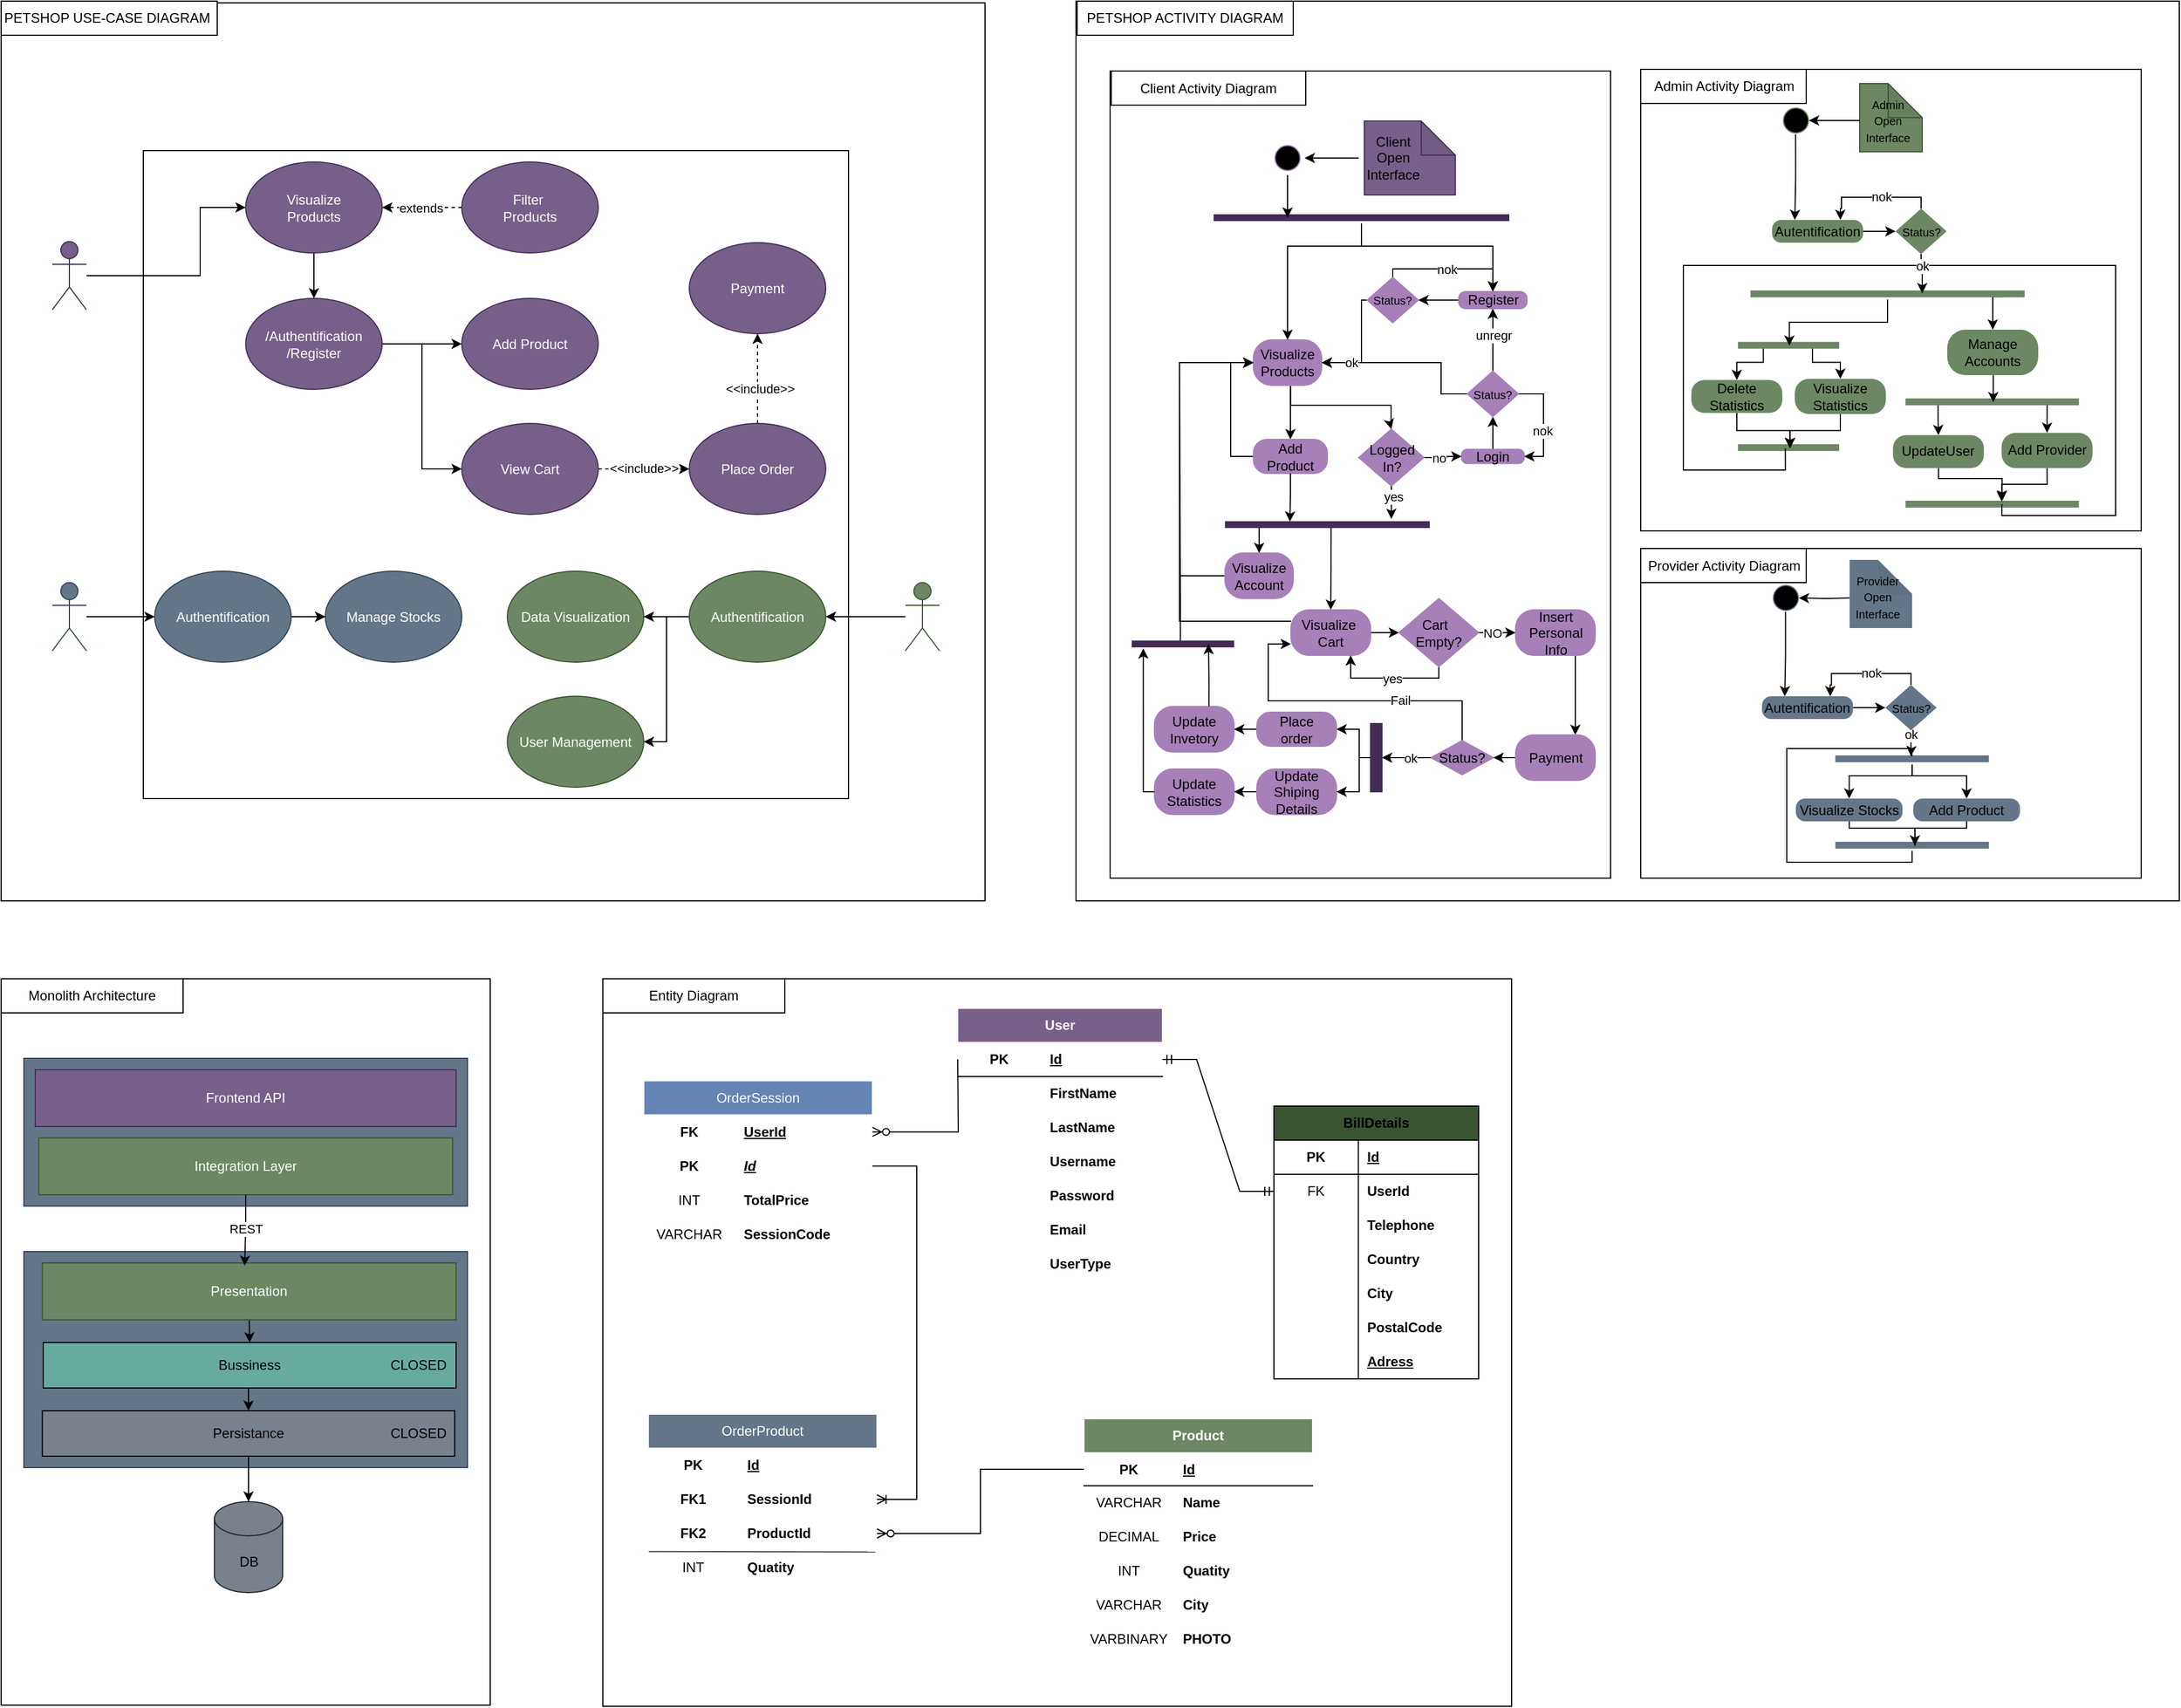 <mxfile version="24.1.0" type="device">
  <diagram name="Page-1" id="5ZX7TgxYyZlvU3amRxQg">
    <mxGraphModel dx="667" dy="805" grid="0" gridSize="10" guides="1" tooltips="1" connect="1" arrows="1" fold="1" page="0" pageScale="1" pageWidth="850" pageHeight="1100" math="0" shadow="0">
      <root>
        <mxCell id="0" />
        <mxCell id="1" parent="0" />
        <mxCell id="Q6Gimb9RM9t8x7_9Zu4_-198" value="" style="rounded=0;whiteSpace=wrap;html=1;" parent="1" vertex="1">
          <mxGeometry x="634" y="760" width="799" height="640" as="geometry" />
        </mxCell>
        <mxCell id="X5GNQbbb3iFWb6tz6MKN-188" value="" style="rounded=0;whiteSpace=wrap;html=1;" parent="1" vertex="1">
          <mxGeometry x="1050" y="-100" width="970" height="791.5" as="geometry" />
        </mxCell>
        <mxCell id="X5GNQbbb3iFWb6tz6MKN-313" value="" style="rounded=0;whiteSpace=wrap;html=1;" parent="1" vertex="1">
          <mxGeometry x="1546.5" y="381.5" width="440" height="290" as="geometry" />
        </mxCell>
        <mxCell id="X5GNQbbb3iFWb6tz6MKN-311" value="" style="rounded=0;whiteSpace=wrap;html=1;" parent="1" vertex="1">
          <mxGeometry x="1546.5" y="-40" width="440" height="406" as="geometry" />
        </mxCell>
        <mxCell id="X5GNQbbb3iFWb6tz6MKN-176" value="" style="rounded=0;whiteSpace=wrap;html=1;" parent="1" vertex="1">
          <mxGeometry x="1080" y="-38.5" width="440" height="710" as="geometry" />
        </mxCell>
        <mxCell id="X5GNQbbb3iFWb6tz6MKN-1" value="" style="rounded=0;whiteSpace=wrap;html=1;" parent="1" vertex="1">
          <mxGeometry x="105" y="-98.5" width="865" height="790" as="geometry" />
        </mxCell>
        <mxCell id="2nUYefRwAOUHqMY0qum0-52" value="" style="rounded=0;whiteSpace=wrap;html=1;" parent="1" vertex="1">
          <mxGeometry x="230" y="31.5" width="620" height="570" as="geometry" />
        </mxCell>
        <mxCell id="2nUYefRwAOUHqMY0qum0-51" style="edgeStyle=orthogonalEdgeStyle;rounded=0;orthogonalLoop=1;jettySize=auto;html=1;entryX=0;entryY=0.5;entryDx=0;entryDy=0;" parent="1" source="2nUYefRwAOUHqMY0qum0-2" target="2nUYefRwAOUHqMY0qum0-46" edge="1">
          <mxGeometry relative="1" as="geometry" />
        </mxCell>
        <mxCell id="2nUYefRwAOUHqMY0qum0-2" value="Provider" style="shape=umlActor;verticalLabelPosition=bottom;verticalAlign=top;html=1;fillColor=#647687;fontColor=#ffffff;strokeColor=#314354;" parent="1" vertex="1">
          <mxGeometry x="150" y="411.5" width="30" height="60" as="geometry" />
        </mxCell>
        <mxCell id="2nUYefRwAOUHqMY0qum0-20" style="edgeStyle=orthogonalEdgeStyle;rounded=0;orthogonalLoop=1;jettySize=auto;html=1;entryX=0;entryY=0.5;entryDx=0;entryDy=0;exitX=1;exitY=0.5;exitDx=0;exitDy=0;" parent="1" source="2nUYefRwAOUHqMY0qum0-13" target="2nUYefRwAOUHqMY0qum0-19" edge="1">
          <mxGeometry relative="1" as="geometry" />
        </mxCell>
        <mxCell id="2nUYefRwAOUHqMY0qum0-21" style="edgeStyle=orthogonalEdgeStyle;rounded=0;orthogonalLoop=1;jettySize=auto;html=1;entryX=0.5;entryY=0;entryDx=0;entryDy=0;exitX=0.347;exitY=0.975;exitDx=0;exitDy=0;exitPerimeter=0;" parent="1" source="2nUYefRwAOUHqMY0qum0-6" target="2nUYefRwAOUHqMY0qum0-13" edge="1">
          <mxGeometry relative="1" as="geometry">
            <Array as="points">
              <mxPoint x="380" y="119.5" />
            </Array>
          </mxGeometry>
        </mxCell>
        <mxCell id="2nUYefRwAOUHqMY0qum0-6" value="Visualize&lt;br&gt;Products" style="ellipse;whiteSpace=wrap;html=1;fillColor=#76608a;fontColor=#ffffff;strokeColor=#432D57;" parent="1" vertex="1">
          <mxGeometry x="320" y="41.5" width="120" height="80" as="geometry" />
        </mxCell>
        <mxCell id="2nUYefRwAOUHqMY0qum0-11" style="edgeStyle=orthogonalEdgeStyle;rounded=0;orthogonalLoop=1;jettySize=auto;html=1;dashed=1;" parent="1" source="2nUYefRwAOUHqMY0qum0-7" target="2nUYefRwAOUHqMY0qum0-6" edge="1">
          <mxGeometry relative="1" as="geometry" />
        </mxCell>
        <mxCell id="2nUYefRwAOUHqMY0qum0-12" value="extends" style="edgeLabel;html=1;align=center;verticalAlign=middle;resizable=0;points=[];" parent="2nUYefRwAOUHqMY0qum0-11" vertex="1" connectable="0">
          <mxGeometry x="0.033" y="4" relative="1" as="geometry">
            <mxPoint y="-4" as="offset" />
          </mxGeometry>
        </mxCell>
        <mxCell id="2nUYefRwAOUHqMY0qum0-7" value="Filter&amp;nbsp;&lt;br&gt;Products" style="ellipse;whiteSpace=wrap;html=1;fillColor=#76608a;fontColor=#ffffff;strokeColor=#432D57;" parent="1" vertex="1">
          <mxGeometry x="510" y="41.5" width="120" height="80" as="geometry" />
        </mxCell>
        <mxCell id="2nUYefRwAOUHqMY0qum0-15" style="edgeStyle=orthogonalEdgeStyle;rounded=0;orthogonalLoop=1;jettySize=auto;html=1;entryX=0;entryY=0.5;entryDx=0;entryDy=0;" parent="1" source="2nUYefRwAOUHqMY0qum0-8" target="2nUYefRwAOUHqMY0qum0-6" edge="1">
          <mxGeometry relative="1" as="geometry">
            <Array as="points">
              <mxPoint x="280" y="141.5" />
              <mxPoint x="280" y="81.5" />
            </Array>
          </mxGeometry>
        </mxCell>
        <mxCell id="2nUYefRwAOUHqMY0qum0-8" value="Client" style="shape=umlActor;verticalLabelPosition=bottom;verticalAlign=top;html=1;fillColor=#76608a;fontColor=#ffffff;strokeColor=#432D57;" parent="1" vertex="1">
          <mxGeometry x="150" y="111.5" width="30" height="60" as="geometry" />
        </mxCell>
        <mxCell id="2nUYefRwAOUHqMY0qum0-24" style="edgeStyle=orthogonalEdgeStyle;rounded=0;orthogonalLoop=1;jettySize=auto;html=1;entryX=0;entryY=0.5;entryDx=0;entryDy=0;" parent="1" source="2nUYefRwAOUHqMY0qum0-13" target="2nUYefRwAOUHqMY0qum0-23" edge="1">
          <mxGeometry relative="1" as="geometry" />
        </mxCell>
        <mxCell id="2nUYefRwAOUHqMY0qum0-13" value="/Authentification&lt;br&gt;/Register" style="ellipse;whiteSpace=wrap;html=1;fillColor=#76608a;fontColor=#ffffff;strokeColor=#432D57;" parent="1" vertex="1">
          <mxGeometry x="320" y="161.5" width="120" height="80" as="geometry" />
        </mxCell>
        <mxCell id="2nUYefRwAOUHqMY0qum0-19" value="Add Product" style="ellipse;whiteSpace=wrap;html=1;fillColor=#76608a;fontColor=#ffffff;strokeColor=#432D57;" parent="1" vertex="1">
          <mxGeometry x="510" y="161.5" width="120" height="80" as="geometry" />
        </mxCell>
        <mxCell id="2nUYefRwAOUHqMY0qum0-26" style="edgeStyle=orthogonalEdgeStyle;rounded=0;orthogonalLoop=1;jettySize=auto;html=1;entryX=0;entryY=0.5;entryDx=0;entryDy=0;dashed=1;" parent="1" source="2nUYefRwAOUHqMY0qum0-23" target="2nUYefRwAOUHqMY0qum0-25" edge="1">
          <mxGeometry relative="1" as="geometry" />
        </mxCell>
        <mxCell id="2nUYefRwAOUHqMY0qum0-27" value="&amp;lt;&amp;lt;include&amp;gt;&amp;gt;" style="edgeLabel;html=1;align=center;verticalAlign=middle;resizable=0;points=[];" parent="2nUYefRwAOUHqMY0qum0-26" vertex="1" connectable="0">
          <mxGeometry y="1" relative="1" as="geometry">
            <mxPoint as="offset" />
          </mxGeometry>
        </mxCell>
        <mxCell id="2nUYefRwAOUHqMY0qum0-23" value="View Cart" style="ellipse;whiteSpace=wrap;html=1;fillColor=#76608a;fontColor=#ffffff;strokeColor=#432D57;" parent="1" vertex="1">
          <mxGeometry x="510" y="271.5" width="120" height="80" as="geometry" />
        </mxCell>
        <mxCell id="2nUYefRwAOUHqMY0qum0-31" style="edgeStyle=orthogonalEdgeStyle;rounded=0;orthogonalLoop=1;jettySize=auto;html=1;entryX=0.5;entryY=1;entryDx=0;entryDy=0;dashed=1;" parent="1" source="2nUYefRwAOUHqMY0qum0-25" target="2nUYefRwAOUHqMY0qum0-28" edge="1">
          <mxGeometry relative="1" as="geometry" />
        </mxCell>
        <mxCell id="2nUYefRwAOUHqMY0qum0-32" value="&amp;lt;&amp;lt;include&amp;gt;&amp;gt;" style="edgeLabel;html=1;align=center;verticalAlign=middle;resizable=0;points=[];" parent="2nUYefRwAOUHqMY0qum0-31" vertex="1" connectable="0">
          <mxGeometry x="-0.224" y="-2" relative="1" as="geometry">
            <mxPoint as="offset" />
          </mxGeometry>
        </mxCell>
        <mxCell id="2nUYefRwAOUHqMY0qum0-25" value="Place Order" style="ellipse;whiteSpace=wrap;html=1;fillColor=#76608a;fontColor=#ffffff;strokeColor=#432D57;" parent="1" vertex="1">
          <mxGeometry x="710" y="271.5" width="120" height="80" as="geometry" />
        </mxCell>
        <mxCell id="2nUYefRwAOUHqMY0qum0-28" value="Payment" style="ellipse;whiteSpace=wrap;html=1;fillColor=#76608a;fontColor=#ffffff;strokeColor=#432D57;" parent="1" vertex="1">
          <mxGeometry x="710" y="112.5" width="120" height="80" as="geometry" />
        </mxCell>
        <mxCell id="2nUYefRwAOUHqMY0qum0-33" value="Manage Stocks" style="ellipse;whiteSpace=wrap;html=1;fillColor=#647687;fontColor=#ffffff;strokeColor=#314354;" parent="1" vertex="1">
          <mxGeometry x="390" y="401.5" width="120" height="80" as="geometry" />
        </mxCell>
        <mxCell id="2nUYefRwAOUHqMY0qum0-43" style="edgeStyle=orthogonalEdgeStyle;rounded=0;orthogonalLoop=1;jettySize=auto;html=1;" parent="1" source="2nUYefRwAOUHqMY0qum0-35" target="2nUYefRwAOUHqMY0qum0-42" edge="1">
          <mxGeometry relative="1" as="geometry" />
        </mxCell>
        <mxCell id="2nUYefRwAOUHqMY0qum0-35" value="Administrator" style="shape=umlActor;verticalLabelPosition=bottom;verticalAlign=top;html=1;fillColor=#6d8764;fontColor=#ffffff;strokeColor=#3A5431;" parent="1" vertex="1">
          <mxGeometry x="900" y="411.5" width="30" height="60" as="geometry" />
        </mxCell>
        <mxCell id="2nUYefRwAOUHqMY0qum0-36" value="User Management" style="ellipse;whiteSpace=wrap;html=1;fillColor=#6d8764;fontColor=#ffffff;strokeColor=#3A5431;" parent="1" vertex="1">
          <mxGeometry x="550" y="511.5" width="120" height="80" as="geometry" />
        </mxCell>
        <mxCell id="2nUYefRwAOUHqMY0qum0-38" value="Data Visualization" style="ellipse;whiteSpace=wrap;html=1;fillColor=#6d8764;fontColor=#ffffff;strokeColor=#3A5431;" parent="1" vertex="1">
          <mxGeometry x="550" y="401.5" width="120" height="80" as="geometry" />
        </mxCell>
        <mxCell id="2nUYefRwAOUHqMY0qum0-44" style="edgeStyle=orthogonalEdgeStyle;rounded=0;orthogonalLoop=1;jettySize=auto;html=1;entryX=1;entryY=0.5;entryDx=0;entryDy=0;" parent="1" source="2nUYefRwAOUHqMY0qum0-42" target="2nUYefRwAOUHqMY0qum0-38" edge="1">
          <mxGeometry relative="1" as="geometry" />
        </mxCell>
        <mxCell id="2nUYefRwAOUHqMY0qum0-45" style="edgeStyle=orthogonalEdgeStyle;rounded=0;orthogonalLoop=1;jettySize=auto;html=1;entryX=1;entryY=0.5;entryDx=0;entryDy=0;" parent="1" source="2nUYefRwAOUHqMY0qum0-42" target="2nUYefRwAOUHqMY0qum0-36" edge="1">
          <mxGeometry relative="1" as="geometry" />
        </mxCell>
        <mxCell id="2nUYefRwAOUHqMY0qum0-42" value="Authentification" style="ellipse;whiteSpace=wrap;html=1;fillColor=#6d8764;fontColor=#ffffff;strokeColor=#3A5431;" parent="1" vertex="1">
          <mxGeometry x="710" y="401.5" width="120" height="80" as="geometry" />
        </mxCell>
        <mxCell id="2nUYefRwAOUHqMY0qum0-47" style="edgeStyle=orthogonalEdgeStyle;rounded=0;orthogonalLoop=1;jettySize=auto;html=1;entryX=0;entryY=0.5;entryDx=0;entryDy=0;" parent="1" source="2nUYefRwAOUHqMY0qum0-46" target="2nUYefRwAOUHqMY0qum0-33" edge="1">
          <mxGeometry relative="1" as="geometry" />
        </mxCell>
        <mxCell id="2nUYefRwAOUHqMY0qum0-48" value="" style="edgeStyle=orthogonalEdgeStyle;rounded=0;orthogonalLoop=1;jettySize=auto;html=1;" parent="1" source="2nUYefRwAOUHqMY0qum0-46" target="2nUYefRwAOUHqMY0qum0-33" edge="1">
          <mxGeometry relative="1" as="geometry" />
        </mxCell>
        <mxCell id="2nUYefRwAOUHqMY0qum0-46" value="Authentification" style="ellipse;whiteSpace=wrap;html=1;fillColor=#647687;fontColor=#ffffff;strokeColor=#314354;" parent="1" vertex="1">
          <mxGeometry x="240" y="401.5" width="120" height="80" as="geometry" />
        </mxCell>
        <mxCell id="2nUYefRwAOUHqMY0qum0-53" value="PETSHOP USE-CASE DIAGRAM&amp;nbsp;" style="rounded=0;whiteSpace=wrap;html=1;" parent="1" vertex="1">
          <mxGeometry x="105" y="-100" width="190" height="30" as="geometry" />
        </mxCell>
        <mxCell id="X5GNQbbb3iFWb6tz6MKN-2" value="" style="ellipse;html=1;shape=startState;fillColor=#000000;strokeColor=#A680B8;" parent="1" vertex="1">
          <mxGeometry x="1221" y="23" width="30" height="30" as="geometry" />
        </mxCell>
        <mxCell id="X5GNQbbb3iFWb6tz6MKN-6" style="edgeStyle=orthogonalEdgeStyle;rounded=0;orthogonalLoop=1;jettySize=auto;html=1;exitX=0.5;exitY=1;exitDx=0;exitDy=0;" parent="1" edge="1">
          <mxGeometry relative="1" as="geometry">
            <mxPoint x="1341.5" y="50.5" as="sourcePoint" />
            <mxPoint x="1341.5" y="50.5" as="targetPoint" />
          </mxGeometry>
        </mxCell>
        <mxCell id="X5GNQbbb3iFWb6tz6MKN-71" style="edgeStyle=orthogonalEdgeStyle;rounded=0;orthogonalLoop=1;jettySize=auto;html=1;entryX=0.5;entryY=0;entryDx=0;entryDy=0;" parent="1" source="X5GNQbbb3iFWb6tz6MKN-16" target="X5GNQbbb3iFWb6tz6MKN-70" edge="1">
          <mxGeometry relative="1" as="geometry">
            <Array as="points">
              <mxPoint x="1239" y="265.5" />
            </Array>
          </mxGeometry>
        </mxCell>
        <mxCell id="X5GNQbbb3iFWb6tz6MKN-140" style="edgeStyle=orthogonalEdgeStyle;rounded=0;orthogonalLoop=1;jettySize=auto;html=1;exitX=0.545;exitY=1.011;exitDx=0;exitDy=0;exitPerimeter=0;entryX=0.5;entryY=0;entryDx=0;entryDy=0;" parent="1" source="X5GNQbbb3iFWb6tz6MKN-16" target="X5GNQbbb3iFWb6tz6MKN-141" edge="1">
          <mxGeometry relative="1" as="geometry">
            <mxPoint x="1331" y="305.5" as="targetPoint" />
            <Array as="points">
              <mxPoint x="1239" y="255.5" />
              <mxPoint x="1327" y="255.5" />
              <mxPoint x="1327" y="275.5" />
            </Array>
          </mxGeometry>
        </mxCell>
        <mxCell id="X5GNQbbb3iFWb6tz6MKN-16" value="Visualize Products" style="rounded=1;whiteSpace=wrap;html=1;arcSize=40;fontColor=#000000;fillColor=#A680B8;strokeColor=#A680B8;" parent="1" vertex="1">
          <mxGeometry x="1206" y="198" width="60" height="40" as="geometry" />
        </mxCell>
        <mxCell id="X5GNQbbb3iFWb6tz6MKN-170" style="edgeStyle=orthogonalEdgeStyle;rounded=0;orthogonalLoop=1;jettySize=auto;html=1;entryX=1;entryY=0.5;entryDx=0;entryDy=0;" parent="1" source="X5GNQbbb3iFWb6tz6MKN-30" target="X5GNQbbb3iFWb6tz6MKN-154" edge="1">
          <mxGeometry relative="1" as="geometry" />
        </mxCell>
        <mxCell id="X5GNQbbb3iFWb6tz6MKN-30" value="Register" style="rounded=1;whiteSpace=wrap;html=1;arcSize=40;fontColor=#000000;fillColor=#A680B8;strokeColor=#A680B8;" parent="1" vertex="1">
          <mxGeometry x="1386.5" y="155.5" width="60" height="15" as="geometry" />
        </mxCell>
        <mxCell id="X5GNQbbb3iFWb6tz6MKN-185" style="edgeStyle=orthogonalEdgeStyle;rounded=0;orthogonalLoop=1;jettySize=auto;html=1;exitX=0.25;exitY=0.5;exitDx=0;exitDy=0;exitPerimeter=0;entryX=0.5;entryY=0;entryDx=0;entryDy=0;" parent="1" source="X5GNQbbb3iFWb6tz6MKN-41" target="X5GNQbbb3iFWb6tz6MKN-184" edge="1">
          <mxGeometry relative="1" as="geometry">
            <Array as="points">
              <mxPoint x="1211" y="360.5" />
            </Array>
          </mxGeometry>
        </mxCell>
        <mxCell id="X5GNQbbb3iFWb6tz6MKN-187" style="edgeStyle=orthogonalEdgeStyle;rounded=0;orthogonalLoop=1;jettySize=auto;html=1;entryX=0.5;entryY=0;entryDx=0;entryDy=0;exitX=0.518;exitY=0.476;exitDx=0;exitDy=0;exitPerimeter=0;" parent="1" source="X5GNQbbb3iFWb6tz6MKN-41" target="X5GNQbbb3iFWb6tz6MKN-56" edge="1">
          <mxGeometry relative="1" as="geometry">
            <Array as="points" />
          </mxGeometry>
        </mxCell>
        <mxCell id="X5GNQbbb3iFWb6tz6MKN-41" value="" style="shape=line;html=1;strokeWidth=6;strokeColor=#432D57;fillColor=#76608a;fontColor=#ffffff;" parent="1" vertex="1">
          <mxGeometry x="1181" y="355.5" width="180" height="10" as="geometry" />
        </mxCell>
        <mxCell id="X5GNQbbb3iFWb6tz6MKN-149" style="edgeStyle=orthogonalEdgeStyle;rounded=0;orthogonalLoop=1;jettySize=auto;html=1;entryX=0.5;entryY=1;entryDx=0;entryDy=0;" parent="1" source="X5GNQbbb3iFWb6tz6MKN-43" target="X5GNQbbb3iFWb6tz6MKN-147" edge="1">
          <mxGeometry relative="1" as="geometry" />
        </mxCell>
        <mxCell id="X5GNQbbb3iFWb6tz6MKN-43" value="Login" style="rounded=1;whiteSpace=wrap;html=1;arcSize=40;fontColor=#000000;fillColor=#A680B8;strokeColor=#A680B8;" parent="1" vertex="1">
          <mxGeometry x="1389" y="294.25" width="55" height="12.5" as="geometry" />
        </mxCell>
        <mxCell id="X5GNQbbb3iFWb6tz6MKN-65" style="edgeStyle=orthogonalEdgeStyle;rounded=0;orthogonalLoop=1;jettySize=auto;html=1;entryX=0;entryY=0.5;entryDx=0;entryDy=0;" parent="1" source="X5GNQbbb3iFWb6tz6MKN-56" target="X5GNQbbb3iFWb6tz6MKN-64" edge="1">
          <mxGeometry relative="1" as="geometry" />
        </mxCell>
        <mxCell id="X5GNQbbb3iFWb6tz6MKN-91" style="edgeStyle=orthogonalEdgeStyle;rounded=0;orthogonalLoop=1;jettySize=auto;html=1;entryX=0;entryY=0.5;entryDx=0;entryDy=0;exitX=0;exitY=0.25;exitDx=0;exitDy=0;" parent="1" source="X5GNQbbb3iFWb6tz6MKN-56" target="X5GNQbbb3iFWb6tz6MKN-16" edge="1">
          <mxGeometry relative="1" as="geometry">
            <Array as="points">
              <mxPoint x="1141" y="445.5" />
              <mxPoint x="1141" y="217.5" />
            </Array>
          </mxGeometry>
        </mxCell>
        <mxCell id="X5GNQbbb3iFWb6tz6MKN-56" value="Visualize&amp;nbsp;&lt;div&gt;Cart&lt;/div&gt;" style="rounded=1;whiteSpace=wrap;html=1;arcSize=40;fontColor=#000000;fillColor=#A680B8;strokeColor=#A680B8;" parent="1" vertex="1">
          <mxGeometry x="1239" y="435.5" width="70" height="40" as="geometry" />
        </mxCell>
        <mxCell id="X5GNQbbb3iFWb6tz6MKN-66" style="edgeStyle=orthogonalEdgeStyle;rounded=0;orthogonalLoop=1;jettySize=auto;html=1;entryX=0;entryY=0.5;entryDx=0;entryDy=0;" parent="1" source="X5GNQbbb3iFWb6tz6MKN-64" target="X5GNQbbb3iFWb6tz6MKN-88" edge="1">
          <mxGeometry relative="1" as="geometry">
            <mxPoint x="1479" y="455.5" as="targetPoint" />
          </mxGeometry>
        </mxCell>
        <mxCell id="X5GNQbbb3iFWb6tz6MKN-67" value="NO" style="edgeLabel;html=1;align=center;verticalAlign=middle;resizable=0;points=[];" parent="X5GNQbbb3iFWb6tz6MKN-66" vertex="1" connectable="0">
          <mxGeometry x="-0.238" y="1" relative="1" as="geometry">
            <mxPoint x="-6" y="1" as="offset" />
          </mxGeometry>
        </mxCell>
        <mxCell id="X5GNQbbb3iFWb6tz6MKN-103" style="edgeStyle=orthogonalEdgeStyle;rounded=0;orthogonalLoop=1;jettySize=auto;html=1;entryX=0.75;entryY=1;entryDx=0;entryDy=0;" parent="1" source="X5GNQbbb3iFWb6tz6MKN-64" target="X5GNQbbb3iFWb6tz6MKN-56" edge="1">
          <mxGeometry relative="1" as="geometry">
            <Array as="points">
              <mxPoint x="1369" y="495.5" />
              <mxPoint x="1292" y="495.5" />
            </Array>
          </mxGeometry>
        </mxCell>
        <mxCell id="X5GNQbbb3iFWb6tz6MKN-104" value="yes" style="edgeLabel;html=1;align=center;verticalAlign=middle;resizable=0;points=[];" parent="X5GNQbbb3iFWb6tz6MKN-103" vertex="1" connectable="0">
          <mxGeometry x="-0.043" relative="1" as="geometry">
            <mxPoint as="offset" />
          </mxGeometry>
        </mxCell>
        <mxCell id="X5GNQbbb3iFWb6tz6MKN-64" value="Cart&amp;nbsp;&amp;nbsp;&lt;br&gt;Empty?" style="rhombus;whiteSpace=wrap;html=1;fontColor=#000000;fillColor=#A680B8;strokeColor=#A680B8;" parent="1" vertex="1">
          <mxGeometry x="1334" y="425.5" width="70" height="60" as="geometry" />
        </mxCell>
        <mxCell id="X5GNQbbb3iFWb6tz6MKN-86" style="edgeStyle=orthogonalEdgeStyle;rounded=0;orthogonalLoop=1;jettySize=auto;html=1;entryX=0;entryY=0.5;entryDx=0;entryDy=0;" parent="1" source="X5GNQbbb3iFWb6tz6MKN-70" target="X5GNQbbb3iFWb6tz6MKN-16" edge="1">
          <mxGeometry relative="1" as="geometry">
            <Array as="points">
              <mxPoint x="1186" y="300.5" />
              <mxPoint x="1186" y="217.5" />
            </Array>
          </mxGeometry>
        </mxCell>
        <mxCell id="X5GNQbbb3iFWb6tz6MKN-70" value="Add Product" style="rounded=1;whiteSpace=wrap;html=1;arcSize=40;fontColor=#000000;fillColor=#A680B8;strokeColor=#A680B8;" parent="1" vertex="1">
          <mxGeometry x="1206" y="285.5" width="65" height="30" as="geometry" />
        </mxCell>
        <mxCell id="X5GNQbbb3iFWb6tz6MKN-80" style="edgeStyle=orthogonalEdgeStyle;rounded=0;orthogonalLoop=1;jettySize=auto;html=1;entryX=0.317;entryY=0.238;entryDx=0;entryDy=0;entryPerimeter=0;" parent="1" source="X5GNQbbb3iFWb6tz6MKN-70" target="X5GNQbbb3iFWb6tz6MKN-41" edge="1">
          <mxGeometry relative="1" as="geometry">
            <mxPoint x="1235" y="365.5" as="targetPoint" />
          </mxGeometry>
        </mxCell>
        <mxCell id="X5GNQbbb3iFWb6tz6MKN-90" style="edgeStyle=orthogonalEdgeStyle;rounded=0;orthogonalLoop=1;jettySize=auto;html=1;entryX=0.75;entryY=0;entryDx=0;entryDy=0;exitX=0.75;exitY=1;exitDx=0;exitDy=0;" parent="1" source="X5GNQbbb3iFWb6tz6MKN-88" target="X5GNQbbb3iFWb6tz6MKN-89" edge="1">
          <mxGeometry relative="1" as="geometry" />
        </mxCell>
        <mxCell id="X5GNQbbb3iFWb6tz6MKN-88" value="Insert Personal&lt;br&gt;Info" style="rounded=1;whiteSpace=wrap;html=1;arcSize=40;fontColor=#000000;fillColor=#A680B8;strokeColor=#A680B8;" parent="1" vertex="1">
          <mxGeometry x="1436.5" y="435.5" width="70" height="40" as="geometry" />
        </mxCell>
        <mxCell id="X5GNQbbb3iFWb6tz6MKN-98" style="edgeStyle=orthogonalEdgeStyle;rounded=0;orthogonalLoop=1;jettySize=auto;html=1;" parent="1" source="X5GNQbbb3iFWb6tz6MKN-89" target="X5GNQbbb3iFWb6tz6MKN-94" edge="1">
          <mxGeometry relative="1" as="geometry" />
        </mxCell>
        <mxCell id="X5GNQbbb3iFWb6tz6MKN-89" value="Payment" style="rounded=1;whiteSpace=wrap;html=1;arcSize=40;fontColor=#000000;fillColor=#A680B8;strokeColor=#A680B8;" parent="1" vertex="1">
          <mxGeometry x="1436.5" y="545.5" width="70" height="40" as="geometry" />
        </mxCell>
        <mxCell id="X5GNQbbb3iFWb6tz6MKN-99" style="edgeStyle=orthogonalEdgeStyle;rounded=0;orthogonalLoop=1;jettySize=auto;html=1;entryX=0;entryY=0.75;entryDx=0;entryDy=0;" parent="1" source="X5GNQbbb3iFWb6tz6MKN-94" target="X5GNQbbb3iFWb6tz6MKN-56" edge="1">
          <mxGeometry relative="1" as="geometry">
            <Array as="points">
              <mxPoint x="1390" y="515.5" />
              <mxPoint x="1219" y="515.5" />
              <mxPoint x="1219" y="465.5" />
            </Array>
          </mxGeometry>
        </mxCell>
        <mxCell id="X5GNQbbb3iFWb6tz6MKN-100" value="Fail" style="edgeLabel;html=1;align=center;verticalAlign=middle;resizable=0;points=[];" parent="X5GNQbbb3iFWb6tz6MKN-99" vertex="1" connectable="0">
          <mxGeometry x="-0.525" y="-1" relative="1" as="geometry">
            <mxPoint x="-24" as="offset" />
          </mxGeometry>
        </mxCell>
        <mxCell id="X5GNQbbb3iFWb6tz6MKN-94" value="Status?" style="rhombus;whiteSpace=wrap;html=1;fontColor=#000000;fillColor=#A680B8;strokeColor=#A680B8;" parent="1" vertex="1">
          <mxGeometry x="1362" y="550.5" width="55" height="30" as="geometry" />
        </mxCell>
        <mxCell id="X5GNQbbb3iFWb6tz6MKN-127" style="edgeStyle=orthogonalEdgeStyle;rounded=0;orthogonalLoop=1;jettySize=auto;html=1;entryX=1;entryY=0.5;entryDx=0;entryDy=0;" parent="1" source="X5GNQbbb3iFWb6tz6MKN-113" target="X5GNQbbb3iFWb6tz6MKN-122" edge="1">
          <mxGeometry relative="1" as="geometry" />
        </mxCell>
        <mxCell id="X5GNQbbb3iFWb6tz6MKN-113" value="Update&lt;br&gt;Shiping&lt;br&gt;Details" style="rounded=1;whiteSpace=wrap;html=1;arcSize=40;fontColor=#000000;fillColor=#A680B8;strokeColor=#A680B8;" parent="1" vertex="1">
          <mxGeometry x="1209" y="575.5" width="70" height="40" as="geometry" />
        </mxCell>
        <mxCell id="X5GNQbbb3iFWb6tz6MKN-115" style="edgeStyle=orthogonalEdgeStyle;rounded=0;orthogonalLoop=1;jettySize=auto;html=1;entryX=1;entryY=0.5;entryDx=0;entryDy=0;" parent="1" source="X5GNQbbb3iFWb6tz6MKN-94" target="X5GNQbbb3iFWb6tz6MKN-124" edge="1">
          <mxGeometry relative="1" as="geometry">
            <mxPoint x="1350.62" y="618.06" as="targetPoint" />
          </mxGeometry>
        </mxCell>
        <mxCell id="X5GNQbbb3iFWb6tz6MKN-116" value="ok" style="edgeLabel;html=1;align=center;verticalAlign=middle;resizable=0;points=[];" parent="X5GNQbbb3iFWb6tz6MKN-115" vertex="1" connectable="0">
          <mxGeometry x="-0.173" relative="1" as="geometry">
            <mxPoint as="offset" />
          </mxGeometry>
        </mxCell>
        <mxCell id="X5GNQbbb3iFWb6tz6MKN-128" style="edgeStyle=orthogonalEdgeStyle;rounded=0;orthogonalLoop=1;jettySize=auto;html=1;entryX=1;entryY=0.5;entryDx=0;entryDy=0;" parent="1" source="X5GNQbbb3iFWb6tz6MKN-118" target="X5GNQbbb3iFWb6tz6MKN-120" edge="1">
          <mxGeometry relative="1" as="geometry" />
        </mxCell>
        <mxCell id="X5GNQbbb3iFWb6tz6MKN-118" value="Place&lt;br&gt;order" style="rounded=1;whiteSpace=wrap;html=1;arcSize=40;fontColor=#000000;fillColor=#A680B8;strokeColor=#A680B8;" parent="1" vertex="1">
          <mxGeometry x="1209" y="525.5" width="70" height="30" as="geometry" />
        </mxCell>
        <mxCell id="X5GNQbbb3iFWb6tz6MKN-120" value="Update&lt;br&gt;Invetory" style="rounded=1;whiteSpace=wrap;html=1;arcSize=40;fontColor=#000000;fillColor=#A680B8;strokeColor=#A680B8;" parent="1" vertex="1">
          <mxGeometry x="1119" y="520.5" width="70" height="40" as="geometry" />
        </mxCell>
        <mxCell id="X5GNQbbb3iFWb6tz6MKN-122" value="Update&lt;br&gt;Statistics" style="rounded=1;whiteSpace=wrap;html=1;arcSize=40;fontColor=#000000;fillColor=#A680B8;strokeColor=#A680B8;" parent="1" vertex="1">
          <mxGeometry x="1119" y="575.5" width="70" height="40" as="geometry" />
        </mxCell>
        <mxCell id="X5GNQbbb3iFWb6tz6MKN-125" style="edgeStyle=orthogonalEdgeStyle;rounded=0;orthogonalLoop=1;jettySize=auto;html=1;entryX=1;entryY=0.5;entryDx=0;entryDy=0;" parent="1" source="X5GNQbbb3iFWb6tz6MKN-124" target="X5GNQbbb3iFWb6tz6MKN-118" edge="1">
          <mxGeometry relative="1" as="geometry">
            <Array as="points">
              <mxPoint x="1299" y="565.5" />
              <mxPoint x="1299" y="540.5" />
            </Array>
          </mxGeometry>
        </mxCell>
        <mxCell id="X5GNQbbb3iFWb6tz6MKN-126" style="edgeStyle=orthogonalEdgeStyle;rounded=0;orthogonalLoop=1;jettySize=auto;html=1;entryX=1;entryY=0.5;entryDx=0;entryDy=0;" parent="1" source="X5GNQbbb3iFWb6tz6MKN-124" target="X5GNQbbb3iFWb6tz6MKN-113" edge="1">
          <mxGeometry relative="1" as="geometry">
            <Array as="points">
              <mxPoint x="1299" y="565.5" />
              <mxPoint x="1299" y="595.5" />
            </Array>
          </mxGeometry>
        </mxCell>
        <mxCell id="X5GNQbbb3iFWb6tz6MKN-124" value="" style="rounded=0;whiteSpace=wrap;html=1;fillColor=#432D57;fontColor=#ffffff;strokeColor=#432D57;" parent="1" vertex="1">
          <mxGeometry x="1309" y="535.5" width="10" height="60" as="geometry" />
        </mxCell>
        <mxCell id="X5GNQbbb3iFWb6tz6MKN-132" style="edgeStyle=orthogonalEdgeStyle;rounded=0;orthogonalLoop=1;jettySize=auto;html=1;entryX=0;entryY=0.5;entryDx=0;entryDy=0;exitX=0.475;exitY=0.2;exitDx=0;exitDy=0;exitPerimeter=0;" parent="1" source="X5GNQbbb3iFWb6tz6MKN-129" target="X5GNQbbb3iFWb6tz6MKN-16" edge="1">
          <mxGeometry relative="1" as="geometry">
            <Array as="points">
              <mxPoint x="1142" y="432.5" />
              <mxPoint x="1141" y="432.5" />
              <mxPoint x="1141" y="217.5" />
            </Array>
          </mxGeometry>
        </mxCell>
        <mxCell id="X5GNQbbb3iFWb6tz6MKN-129" value="" style="shape=line;html=1;strokeWidth=6;strokeColor=#432D57;fillColor=#76608a;fontColor=#ffffff;" parent="1" vertex="1">
          <mxGeometry x="1099" y="460.5" width="90" height="10" as="geometry" />
        </mxCell>
        <mxCell id="X5GNQbbb3iFWb6tz6MKN-130" style="edgeStyle=orthogonalEdgeStyle;rounded=0;orthogonalLoop=1;jettySize=auto;html=1;entryX=0.75;entryY=0.5;entryDx=0;entryDy=0;entryPerimeter=0;exitX=0.684;exitY=-0.007;exitDx=0;exitDy=0;exitPerimeter=0;" parent="1" source="X5GNQbbb3iFWb6tz6MKN-120" target="X5GNQbbb3iFWb6tz6MKN-129" edge="1">
          <mxGeometry relative="1" as="geometry">
            <Array as="points">
              <mxPoint x="1167" y="495.5" />
            </Array>
          </mxGeometry>
        </mxCell>
        <mxCell id="X5GNQbbb3iFWb6tz6MKN-131" style="edgeStyle=orthogonalEdgeStyle;rounded=0;orthogonalLoop=1;jettySize=auto;html=1;entryX=0.113;entryY=0.886;entryDx=0;entryDy=0;entryPerimeter=0;" parent="1" source="X5GNQbbb3iFWb6tz6MKN-122" target="X5GNQbbb3iFWb6tz6MKN-129" edge="1">
          <mxGeometry relative="1" as="geometry">
            <Array as="points">
              <mxPoint x="1109" y="595.5" />
            </Array>
          </mxGeometry>
        </mxCell>
        <mxCell id="X5GNQbbb3iFWb6tz6MKN-134" value="" style="shape=note;whiteSpace=wrap;html=1;backgroundOutline=1;darkOpacity=0.05;fillColor=#76608a;fontColor=#ffffff;strokeColor=#432D57;" parent="1" vertex="1">
          <mxGeometry x="1303.5" y="5.5" width="80" height="65" as="geometry" />
        </mxCell>
        <mxCell id="X5GNQbbb3iFWb6tz6MKN-138" style="edgeStyle=orthogonalEdgeStyle;rounded=0;orthogonalLoop=1;jettySize=auto;html=1;entryX=1;entryY=0.5;entryDx=0;entryDy=0;" parent="1" source="X5GNQbbb3iFWb6tz6MKN-133" target="X5GNQbbb3iFWb6tz6MKN-2" edge="1">
          <mxGeometry relative="1" as="geometry" />
        </mxCell>
        <mxCell id="X5GNQbbb3iFWb6tz6MKN-133" value="&lt;font color=&quot;#000000&quot;&gt;Client&lt;/font&gt;&lt;br style=&quot;color: rgb(0, 0, 0);&quot;&gt;&lt;span style=&quot;color: rgb(0, 0, 0);&quot;&gt;Open Interface&lt;/span&gt;" style="text;html=1;align=center;verticalAlign=middle;whiteSpace=wrap;rounded=0;" parent="1" vertex="1">
          <mxGeometry x="1298.5" y="5.5" width="60" height="65" as="geometry" />
        </mxCell>
        <mxCell id="X5GNQbbb3iFWb6tz6MKN-145" style="edgeStyle=orthogonalEdgeStyle;rounded=0;orthogonalLoop=1;jettySize=auto;html=1;entryX=0;entryY=0.5;entryDx=0;entryDy=0;" parent="1" source="X5GNQbbb3iFWb6tz6MKN-141" target="X5GNQbbb3iFWb6tz6MKN-43" edge="1">
          <mxGeometry relative="1" as="geometry" />
        </mxCell>
        <mxCell id="X5GNQbbb3iFWb6tz6MKN-146" value="no" style="edgeLabel;html=1;align=center;verticalAlign=middle;resizable=0;points=[];" parent="X5GNQbbb3iFWb6tz6MKN-145" vertex="1" connectable="0">
          <mxGeometry x="-0.49" relative="1" as="geometry">
            <mxPoint x="4" as="offset" />
          </mxGeometry>
        </mxCell>
        <mxCell id="X5GNQbbb3iFWb6tz6MKN-141" value="Logged &lt;br&gt;In?" style="rhombus;whiteSpace=wrap;html=1;fontColor=#000000;fillColor=#A680B8;strokeColor=#A680B8;" parent="1" vertex="1">
          <mxGeometry x="1298.5" y="276.5" width="57.5" height="50" as="geometry" />
        </mxCell>
        <mxCell id="X5GNQbbb3iFWb6tz6MKN-143" style="edgeStyle=orthogonalEdgeStyle;rounded=0;orthogonalLoop=1;jettySize=auto;html=1;" parent="1" source="X5GNQbbb3iFWb6tz6MKN-141" edge="1">
          <mxGeometry relative="1" as="geometry">
            <mxPoint x="1327" y="355.5" as="targetPoint" />
            <Array as="points">
              <mxPoint x="1327" y="355.5" />
              <mxPoint x="1327" y="355.5" />
            </Array>
          </mxGeometry>
        </mxCell>
        <mxCell id="X5GNQbbb3iFWb6tz6MKN-144" value="yes" style="edgeLabel;html=1;align=center;verticalAlign=middle;resizable=0;points=[];" parent="X5GNQbbb3iFWb6tz6MKN-143" vertex="1" connectable="0">
          <mxGeometry x="-0.026" y="-1" relative="1" as="geometry">
            <mxPoint x="2" y="-5" as="offset" />
          </mxGeometry>
        </mxCell>
        <mxCell id="X5GNQbbb3iFWb6tz6MKN-161" style="edgeStyle=orthogonalEdgeStyle;rounded=0;orthogonalLoop=1;jettySize=auto;html=1;entryX=1;entryY=0.5;entryDx=0;entryDy=0;" parent="1" source="X5GNQbbb3iFWb6tz6MKN-147" target="X5GNQbbb3iFWb6tz6MKN-16" edge="1">
          <mxGeometry relative="1" as="geometry">
            <Array as="points">
              <mxPoint x="1371" y="245.5" />
              <mxPoint x="1371" y="217.5" />
            </Array>
          </mxGeometry>
        </mxCell>
        <mxCell id="X5GNQbbb3iFWb6tz6MKN-165" style="edgeStyle=orthogonalEdgeStyle;rounded=0;orthogonalLoop=1;jettySize=auto;html=1;entryX=1;entryY=0.5;entryDx=0;entryDy=0;exitX=1;exitY=0.5;exitDx=0;exitDy=0;" parent="1" source="X5GNQbbb3iFWb6tz6MKN-147" target="X5GNQbbb3iFWb6tz6MKN-43" edge="1">
          <mxGeometry relative="1" as="geometry">
            <Array as="points">
              <mxPoint x="1461" y="245.5" />
              <mxPoint x="1461" y="300.5" />
            </Array>
          </mxGeometry>
        </mxCell>
        <mxCell id="X5GNQbbb3iFWb6tz6MKN-166" value="nok" style="edgeLabel;html=1;align=center;verticalAlign=middle;resizable=0;points=[];" parent="X5GNQbbb3iFWb6tz6MKN-165" vertex="1" connectable="0">
          <mxGeometry x="0.16" y="-1" relative="1" as="geometry">
            <mxPoint as="offset" />
          </mxGeometry>
        </mxCell>
        <mxCell id="X5GNQbbb3iFWb6tz6MKN-168" style="edgeStyle=orthogonalEdgeStyle;rounded=0;orthogonalLoop=1;jettySize=auto;html=1;" parent="1" source="X5GNQbbb3iFWb6tz6MKN-147" target="X5GNQbbb3iFWb6tz6MKN-30" edge="1">
          <mxGeometry relative="1" as="geometry" />
        </mxCell>
        <mxCell id="X5GNQbbb3iFWb6tz6MKN-169" value="unregr" style="edgeLabel;html=1;align=center;verticalAlign=middle;resizable=0;points=[];" parent="X5GNQbbb3iFWb6tz6MKN-168" vertex="1" connectable="0">
          <mxGeometry x="0.154" relative="1" as="geometry">
            <mxPoint as="offset" />
          </mxGeometry>
        </mxCell>
        <mxCell id="X5GNQbbb3iFWb6tz6MKN-147" value="&lt;font style=&quot;font-size: 10px;&quot;&gt;Status?&lt;/font&gt;" style="rhombus;whiteSpace=wrap;html=1;fontColor=#000000;fillColor=#A680B8;strokeColor=#A680B8;" parent="1" vertex="1">
          <mxGeometry x="1394" y="225.5" width="45" height="40" as="geometry" />
        </mxCell>
        <mxCell id="X5GNQbbb3iFWb6tz6MKN-171" style="edgeStyle=orthogonalEdgeStyle;rounded=0;orthogonalLoop=1;jettySize=auto;html=1;entryX=0.5;entryY=0;entryDx=0;entryDy=0;exitX=0.5;exitY=0;exitDx=0;exitDy=0;" parent="1" source="X5GNQbbb3iFWb6tz6MKN-154" target="X5GNQbbb3iFWb6tz6MKN-30" edge="1">
          <mxGeometry relative="1" as="geometry">
            <Array as="points">
              <mxPoint x="1328" y="135.5" />
              <mxPoint x="1416" y="135.5" />
            </Array>
          </mxGeometry>
        </mxCell>
        <mxCell id="X5GNQbbb3iFWb6tz6MKN-172" value="nok" style="edgeLabel;html=1;align=center;verticalAlign=middle;resizable=0;points=[];" parent="X5GNQbbb3iFWb6tz6MKN-171" vertex="1" connectable="0">
          <mxGeometry x="-0.044" relative="1" as="geometry">
            <mxPoint as="offset" />
          </mxGeometry>
        </mxCell>
        <mxCell id="X5GNQbbb3iFWb6tz6MKN-173" style="edgeStyle=orthogonalEdgeStyle;rounded=0;orthogonalLoop=1;jettySize=auto;html=1;entryX=1;entryY=0.5;entryDx=0;entryDy=0;" parent="1" source="X5GNQbbb3iFWb6tz6MKN-154" target="X5GNQbbb3iFWb6tz6MKN-16" edge="1">
          <mxGeometry relative="1" as="geometry">
            <Array as="points">
              <mxPoint x="1301" y="163.5" />
              <mxPoint x="1301" y="218.5" />
            </Array>
          </mxGeometry>
        </mxCell>
        <mxCell id="X5GNQbbb3iFWb6tz6MKN-174" value="ok" style="edgeLabel;html=1;align=center;verticalAlign=middle;resizable=0;points=[];" parent="X5GNQbbb3iFWb6tz6MKN-173" vertex="1" connectable="0">
          <mxGeometry x="0.639" y="-1" relative="1" as="geometry">
            <mxPoint x="9" y="1" as="offset" />
          </mxGeometry>
        </mxCell>
        <mxCell id="X5GNQbbb3iFWb6tz6MKN-154" value="&lt;font style=&quot;font-size: 10px;&quot;&gt;Status?&lt;/font&gt;" style="rhombus;whiteSpace=wrap;html=1;fontColor=#000000;fillColor=#A680B8;strokeColor=#A680B8;" parent="1" vertex="1">
          <mxGeometry x="1306" y="143" width="45" height="40" as="geometry" />
        </mxCell>
        <mxCell id="X5GNQbbb3iFWb6tz6MKN-177" value="Client Activity Diagram" style="rounded=0;whiteSpace=wrap;html=1;" parent="1" vertex="1">
          <mxGeometry x="1081" y="-38.5" width="171" height="30" as="geometry" />
        </mxCell>
        <mxCell id="X5GNQbbb3iFWb6tz6MKN-182" style="edgeStyle=orthogonalEdgeStyle;rounded=0;orthogonalLoop=1;jettySize=auto;html=1;entryX=0.5;entryY=0;entryDx=0;entryDy=0;" parent="1" source="X5GNQbbb3iFWb6tz6MKN-180" target="X5GNQbbb3iFWb6tz6MKN-30" edge="1">
          <mxGeometry relative="1" as="geometry">
            <Array as="points">
              <mxPoint x="1301" y="115.5" />
              <mxPoint x="1416" y="115.5" />
            </Array>
          </mxGeometry>
        </mxCell>
        <mxCell id="X5GNQbbb3iFWb6tz6MKN-183" style="edgeStyle=orthogonalEdgeStyle;rounded=0;orthogonalLoop=1;jettySize=auto;html=1;entryX=0.5;entryY=0;entryDx=0;entryDy=0;" parent="1" source="X5GNQbbb3iFWb6tz6MKN-180" target="X5GNQbbb3iFWb6tz6MKN-16" edge="1">
          <mxGeometry relative="1" as="geometry">
            <Array as="points">
              <mxPoint x="1301" y="115.5" />
              <mxPoint x="1236" y="115.5" />
            </Array>
          </mxGeometry>
        </mxCell>
        <mxCell id="X5GNQbbb3iFWb6tz6MKN-180" value="" style="shape=line;html=1;strokeWidth=6;strokeColor=#432D57;fillColor=#76608a;fontColor=#ffffff;" parent="1" vertex="1">
          <mxGeometry x="1171" y="85.5" width="260" height="10" as="geometry" />
        </mxCell>
        <mxCell id="X5GNQbbb3iFWb6tz6MKN-181" style="edgeStyle=orthogonalEdgeStyle;rounded=0;orthogonalLoop=1;jettySize=auto;html=1;entryX=0.25;entryY=0.5;entryDx=0;entryDy=0;entryPerimeter=0;" parent="1" source="X5GNQbbb3iFWb6tz6MKN-2" target="X5GNQbbb3iFWb6tz6MKN-180" edge="1">
          <mxGeometry relative="1" as="geometry" />
        </mxCell>
        <mxCell id="X5GNQbbb3iFWb6tz6MKN-186" style="edgeStyle=orthogonalEdgeStyle;rounded=0;orthogonalLoop=1;jettySize=auto;html=1;entryX=0;entryY=0.5;entryDx=0;entryDy=0;" parent="1" source="X5GNQbbb3iFWb6tz6MKN-184" target="X5GNQbbb3iFWb6tz6MKN-16" edge="1">
          <mxGeometry relative="1" as="geometry">
            <Array as="points">
              <mxPoint x="1141" y="405.5" />
              <mxPoint x="1141" y="218.5" />
            </Array>
          </mxGeometry>
        </mxCell>
        <mxCell id="X5GNQbbb3iFWb6tz6MKN-184" value="Visualize Account" style="rounded=1;whiteSpace=wrap;html=1;arcSize=40;fontColor=#000000;fillColor=#A680B8;strokeColor=#A680B8;" parent="1" vertex="1">
          <mxGeometry x="1181" y="385.5" width="60" height="40" as="geometry" />
        </mxCell>
        <mxCell id="X5GNQbbb3iFWb6tz6MKN-189" value="PETSHOP ACTIVITY DIAGRAM" style="rounded=0;whiteSpace=wrap;html=1;" parent="1" vertex="1">
          <mxGeometry x="1051" y="-100" width="190" height="30" as="geometry" />
        </mxCell>
        <mxCell id="X5GNQbbb3iFWb6tz6MKN-191" value="" style="ellipse;html=1;shape=startState;fillColor=#000000;strokeColor=#6D8764;" parent="1" vertex="1">
          <mxGeometry x="1668" y="-10.0" width="30" height="30" as="geometry" />
        </mxCell>
        <mxCell id="X5GNQbbb3iFWb6tz6MKN-192" style="edgeStyle=orthogonalEdgeStyle;rounded=0;orthogonalLoop=1;jettySize=auto;html=1;exitX=0.5;exitY=1;exitDx=0;exitDy=0;" parent="1" edge="1">
          <mxGeometry relative="1" as="geometry">
            <mxPoint x="1777" y="17.5" as="sourcePoint" />
            <mxPoint x="1777" y="17.5" as="targetPoint" />
          </mxGeometry>
        </mxCell>
        <mxCell id="X5GNQbbb3iFWb6tz6MKN-193" value="" style="shape=note;whiteSpace=wrap;html=1;backgroundOutline=1;darkOpacity=0.05;fillColor=#6D8764;fontColor=#ffffff;strokeColor=#3A5431;" parent="1" vertex="1">
          <mxGeometry x="1739" y="-27.5" width="55" height="60" as="geometry" />
        </mxCell>
        <mxCell id="X5GNQbbb3iFWb6tz6MKN-194" style="edgeStyle=orthogonalEdgeStyle;rounded=0;orthogonalLoop=1;jettySize=auto;html=1;entryX=0.878;entryY=0.5;entryDx=0;entryDy=0;entryPerimeter=0;" parent="1" source="X5GNQbbb3iFWb6tz6MKN-195" target="X5GNQbbb3iFWb6tz6MKN-191" edge="1">
          <mxGeometry relative="1" as="geometry" />
        </mxCell>
        <mxCell id="X5GNQbbb3iFWb6tz6MKN-195" value="&lt;font style=&quot;font-size: 10px;&quot;&gt;&lt;font style=&quot;font-size: 10px;&quot; color=&quot;#000000&quot;&gt;Admin&lt;/font&gt;&lt;br style=&quot;color: rgb(0, 0, 0);&quot;&gt;&lt;span style=&quot;color: rgb(0, 0, 0);&quot;&gt;Open Interface&lt;/span&gt;&lt;/font&gt;" style="text;html=1;align=center;verticalAlign=middle;whiteSpace=wrap;rounded=0;" parent="1" vertex="1">
          <mxGeometry x="1739" y="-27.5" width="50" height="65" as="geometry" />
        </mxCell>
        <mxCell id="X5GNQbbb3iFWb6tz6MKN-196" style="edgeStyle=orthogonalEdgeStyle;rounded=0;orthogonalLoop=1;jettySize=auto;html=1;entryX=0.25;entryY=0;entryDx=0;entryDy=0;exitX=0.489;exitY=0.903;exitDx=0;exitDy=0;exitPerimeter=0;" parent="1" source="X5GNQbbb3iFWb6tz6MKN-191" target="X5GNQbbb3iFWb6tz6MKN-197" edge="1">
          <mxGeometry relative="1" as="geometry">
            <mxPoint x="1704" y="67.5" as="targetPoint" />
          </mxGeometry>
        </mxCell>
        <mxCell id="X5GNQbbb3iFWb6tz6MKN-203" style="edgeStyle=orthogonalEdgeStyle;rounded=0;orthogonalLoop=1;jettySize=auto;html=1;entryX=0;entryY=0.5;entryDx=0;entryDy=0;" parent="1" source="X5GNQbbb3iFWb6tz6MKN-197" target="X5GNQbbb3iFWb6tz6MKN-199" edge="1">
          <mxGeometry relative="1" as="geometry" />
        </mxCell>
        <mxCell id="X5GNQbbb3iFWb6tz6MKN-197" value="Autentification" style="rounded=1;whiteSpace=wrap;html=1;arcSize=40;fontColor=#000000;fillColor=#6D8764;strokeColor=none;" parent="1" vertex="1">
          <mxGeometry x="1662" y="92.5" width="80" height="20" as="geometry" />
        </mxCell>
        <mxCell id="X5GNQbbb3iFWb6tz6MKN-204" style="edgeStyle=orthogonalEdgeStyle;rounded=0;orthogonalLoop=1;jettySize=auto;html=1;entryX=0.75;entryY=0;entryDx=0;entryDy=0;" parent="1" source="X5GNQbbb3iFWb6tz6MKN-199" target="X5GNQbbb3iFWb6tz6MKN-197" edge="1">
          <mxGeometry relative="1" as="geometry">
            <Array as="points">
              <mxPoint x="1793" y="72.5" />
              <mxPoint x="1723" y="72.5" />
              <mxPoint x="1723" y="82.5" />
              <mxPoint x="1722" y="82.5" />
            </Array>
          </mxGeometry>
        </mxCell>
        <mxCell id="X5GNQbbb3iFWb6tz6MKN-205" value="nok" style="edgeLabel;html=1;align=center;verticalAlign=middle;resizable=0;points=[];" parent="X5GNQbbb3iFWb6tz6MKN-204" vertex="1" connectable="0">
          <mxGeometry x="0.044" y="-2" relative="1" as="geometry">
            <mxPoint x="7" y="1" as="offset" />
          </mxGeometry>
        </mxCell>
        <mxCell id="X5GNQbbb3iFWb6tz6MKN-199" value="&lt;font style=&quot;font-size: 10px;&quot;&gt;Status?&lt;/font&gt;" style="rhombus;whiteSpace=wrap;html=1;fontColor=#000000;fillColor=#6D8764;strokeColor=none;" parent="1" vertex="1">
          <mxGeometry x="1770.5" y="82.5" width="45" height="40" as="geometry" />
        </mxCell>
        <mxCell id="X5GNQbbb3iFWb6tz6MKN-206" value="Manage&lt;br&gt;Accounts" style="rounded=1;whiteSpace=wrap;html=1;arcSize=40;fontColor=#000000;fillColor=#6D8764;strokeColor=none;" parent="1" vertex="1">
          <mxGeometry x="1816" y="189.0" width="80" height="40" as="geometry" />
        </mxCell>
        <mxCell id="X5GNQbbb3iFWb6tz6MKN-215" style="edgeStyle=orthogonalEdgeStyle;rounded=0;orthogonalLoop=1;jettySize=auto;html=1;exitX=0.924;exitY=0.762;exitDx=0;exitDy=0;exitPerimeter=0;entryX=0.5;entryY=0;entryDx=0;entryDy=0;" parent="1" source="X5GNQbbb3iFWb6tz6MKN-209" target="X5GNQbbb3iFWb6tz6MKN-206" edge="1">
          <mxGeometry relative="1" as="geometry" />
        </mxCell>
        <mxCell id="X5GNQbbb3iFWb6tz6MKN-209" value="" style="shape=line;html=1;strokeWidth=6;strokeColor=#6D8764;fillColor=#76608a;fontColor=#ffffff;" parent="1" vertex="1">
          <mxGeometry x="1643" y="152.5" width="241" height="10" as="geometry" />
        </mxCell>
        <mxCell id="X5GNQbbb3iFWb6tz6MKN-223" style="edgeStyle=orthogonalEdgeStyle;rounded=0;orthogonalLoop=1;jettySize=auto;html=1;exitX=0.188;exitY=0.5;exitDx=0;exitDy=0;exitPerimeter=0;entryX=0.5;entryY=0;entryDx=0;entryDy=0;" parent="1" source="X5GNQbbb3iFWb6tz6MKN-218" target="X5GNQbbb3iFWb6tz6MKN-221" edge="1">
          <mxGeometry relative="1" as="geometry">
            <Array as="points">
              <mxPoint x="1807.75" y="267.04" />
              <mxPoint x="1808.75" y="267.04" />
            </Array>
          </mxGeometry>
        </mxCell>
        <mxCell id="X5GNQbbb3iFWb6tz6MKN-281" style="edgeStyle=orthogonalEdgeStyle;rounded=0;orthogonalLoop=1;jettySize=auto;html=1;exitX=0.75;exitY=0.5;exitDx=0;exitDy=0;exitPerimeter=0;entryX=0.5;entryY=0;entryDx=0;entryDy=0;" parent="1" source="X5GNQbbb3iFWb6tz6MKN-218" target="X5GNQbbb3iFWb6tz6MKN-280" edge="1">
          <mxGeometry relative="1" as="geometry" />
        </mxCell>
        <mxCell id="X5GNQbbb3iFWb6tz6MKN-218" value="" style="shape=line;html=1;strokeWidth=6;strokeColor=#6D8764;fillColor=#76608a;fontColor=#ffffff;" parent="1" vertex="1">
          <mxGeometry x="1779.25" y="247.52" width="152.5" height="10" as="geometry" />
        </mxCell>
        <mxCell id="X5GNQbbb3iFWb6tz6MKN-221" value="UpdateUser" style="rounded=1;whiteSpace=wrap;html=1;arcSize=40;fontColor=#000000;fillColor=#6D8764;strokeColor=none;" parent="1" vertex="1">
          <mxGeometry x="1768.25" y="281.77" width="80" height="29" as="geometry" />
        </mxCell>
        <mxCell id="X5GNQbbb3iFWb6tz6MKN-225" value="" style="shape=line;html=1;strokeWidth=6;strokeColor=#6D8764;fillColor=#76608a;fontColor=#ffffff;" parent="1" vertex="1">
          <mxGeometry x="1779.25" y="337.52" width="152.5" height="10" as="geometry" />
        </mxCell>
        <mxCell id="X5GNQbbb3iFWb6tz6MKN-230" style="edgeStyle=orthogonalEdgeStyle;rounded=0;orthogonalLoop=1;jettySize=auto;html=1;entryX=0.506;entryY=0.54;entryDx=0;entryDy=0;entryPerimeter=0;" parent="1" source="X5GNQbbb3iFWb6tz6MKN-206" target="X5GNQbbb3iFWb6tz6MKN-218" edge="1">
          <mxGeometry relative="1" as="geometry">
            <Array as="points">
              <mxPoint x="1856" y="252.52" />
            </Array>
          </mxGeometry>
        </mxCell>
        <mxCell id="X5GNQbbb3iFWb6tz6MKN-231" style="edgeStyle=orthogonalEdgeStyle;rounded=0;orthogonalLoop=1;jettySize=auto;html=1;exitX=0.25;exitY=0.5;exitDx=0;exitDy=0;exitPerimeter=0;entryX=0.5;entryY=0;entryDx=0;entryDy=0;" parent="1" source="X5GNQbbb3iFWb6tz6MKN-233" target="X5GNQbbb3iFWb6tz6MKN-234" edge="1">
          <mxGeometry relative="1" as="geometry">
            <Array as="points">
              <mxPoint x="1654.5" y="217.75" />
              <mxPoint x="1631.5" y="217.75" />
            </Array>
          </mxGeometry>
        </mxCell>
        <mxCell id="X5GNQbbb3iFWb6tz6MKN-232" style="edgeStyle=orthogonalEdgeStyle;rounded=0;orthogonalLoop=1;jettySize=auto;html=1;exitX=0.75;exitY=0.5;exitDx=0;exitDy=0;exitPerimeter=0;entryX=0.5;entryY=0;entryDx=0;entryDy=0;" parent="1" source="X5GNQbbb3iFWb6tz6MKN-233" target="X5GNQbbb3iFWb6tz6MKN-235" edge="1">
          <mxGeometry relative="1" as="geometry">
            <Array as="points">
              <mxPoint x="1697.5" y="202.75" />
              <mxPoint x="1697.5" y="217.75" />
              <mxPoint x="1722.5" y="217.75" />
            </Array>
          </mxGeometry>
        </mxCell>
        <mxCell id="X5GNQbbb3iFWb6tz6MKN-233" value="" style="shape=line;html=1;strokeWidth=6;strokeColor=#6D8764;fillColor=#76608a;fontColor=#ffffff;" parent="1" vertex="1">
          <mxGeometry x="1632" y="197.75" width="89" height="10" as="geometry" />
        </mxCell>
        <mxCell id="X5GNQbbb3iFWb6tz6MKN-234" value="Delete&lt;br&gt;Statistics" style="rounded=1;whiteSpace=wrap;html=1;arcSize=40;fontColor=#000000;fillColor=#6D8764;strokeColor=none;" parent="1" vertex="1">
          <mxGeometry x="1591" y="233.25" width="80" height="29" as="geometry" />
        </mxCell>
        <mxCell id="X5GNQbbb3iFWb6tz6MKN-235" value="Visualize&lt;br&gt;Statistics" style="rounded=1;whiteSpace=wrap;html=1;arcSize=40;fontColor=#000000;fillColor=#6D8764;strokeColor=none;" parent="1" vertex="1">
          <mxGeometry x="1682" y="232.25" width="80" height="31" as="geometry" />
        </mxCell>
        <mxCell id="X5GNQbbb3iFWb6tz6MKN-236" value="" style="shape=line;html=1;strokeWidth=6;strokeColor=#6D8764;fillColor=#76608a;fontColor=#ffffff;" parent="1" vertex="1">
          <mxGeometry x="1632" y="287.75" width="89" height="10" as="geometry" />
        </mxCell>
        <mxCell id="X5GNQbbb3iFWb6tz6MKN-237" style="edgeStyle=orthogonalEdgeStyle;rounded=0;orthogonalLoop=1;jettySize=auto;html=1;exitX=0.5;exitY=1;exitDx=0;exitDy=0;entryX=0.514;entryY=0.524;entryDx=0;entryDy=0;entryPerimeter=0;" parent="1" source="X5GNQbbb3iFWb6tz6MKN-234" target="X5GNQbbb3iFWb6tz6MKN-236" edge="1">
          <mxGeometry relative="1" as="geometry">
            <Array as="points">
              <mxPoint x="1631" y="277.75" />
              <mxPoint x="1678" y="277.75" />
            </Array>
          </mxGeometry>
        </mxCell>
        <mxCell id="X5GNQbbb3iFWb6tz6MKN-238" style="edgeStyle=orthogonalEdgeStyle;rounded=0;orthogonalLoop=1;jettySize=auto;html=1;entryX=0.514;entryY=0.571;entryDx=0;entryDy=0;entryPerimeter=0;" parent="1" source="X5GNQbbb3iFWb6tz6MKN-235" target="X5GNQbbb3iFWb6tz6MKN-236" edge="1">
          <mxGeometry relative="1" as="geometry">
            <Array as="points">
              <mxPoint x="1722" y="277.75" />
              <mxPoint x="1678" y="277.75" />
            </Array>
          </mxGeometry>
        </mxCell>
        <mxCell id="X5GNQbbb3iFWb6tz6MKN-240" style="edgeStyle=orthogonalEdgeStyle;rounded=0;orthogonalLoop=1;jettySize=auto;html=1;entryX=0.508;entryY=0.539;entryDx=0;entryDy=0;entryPerimeter=0;" parent="1" source="X5GNQbbb3iFWb6tz6MKN-209" target="X5GNQbbb3iFWb6tz6MKN-233" edge="1">
          <mxGeometry relative="1" as="geometry">
            <mxPoint x="1677" y="202.5" as="targetPoint" />
            <Array as="points" />
          </mxGeometry>
        </mxCell>
        <mxCell id="X5GNQbbb3iFWb6tz6MKN-241" style="edgeStyle=orthogonalEdgeStyle;rounded=0;orthogonalLoop=1;jettySize=auto;html=1;endArrow=none;endFill=0;exitX=0.468;exitY=0.571;exitDx=0;exitDy=0;exitPerimeter=0;" parent="1" source="X5GNQbbb3iFWb6tz6MKN-236" edge="1">
          <mxGeometry relative="1" as="geometry">
            <mxPoint x="1674.5" y="287.75" as="sourcePoint" />
            <mxPoint x="1794" y="156.5" as="targetPoint" />
            <Array as="points">
              <mxPoint x="1674" y="312.5" />
              <mxPoint x="1584" y="312.5" />
              <mxPoint x="1584" y="132.5" />
              <mxPoint x="1794" y="132.5" />
            </Array>
          </mxGeometry>
        </mxCell>
        <mxCell id="X5GNQbbb3iFWb6tz6MKN-243" value="" style="ellipse;html=1;shape=startState;fillColor=#000000;strokeColor=#647687;" parent="1" vertex="1">
          <mxGeometry x="1659.13" y="410" width="30" height="30" as="geometry" />
        </mxCell>
        <mxCell id="X5GNQbbb3iFWb6tz6MKN-244" style="edgeStyle=orthogonalEdgeStyle;rounded=0;orthogonalLoop=1;jettySize=auto;html=1;exitX=0.5;exitY=1;exitDx=0;exitDy=0;" parent="1" edge="1">
          <mxGeometry relative="1" as="geometry">
            <mxPoint x="1768.13" y="437.5" as="sourcePoint" />
            <mxPoint x="1768.13" y="437.5" as="targetPoint" />
          </mxGeometry>
        </mxCell>
        <mxCell id="X5GNQbbb3iFWb6tz6MKN-245" value="" style="shape=note;whiteSpace=wrap;html=1;backgroundOutline=1;darkOpacity=0.05;fillColor=#647687;fontColor=#ffffff;strokeColor=none;" parent="1" vertex="1">
          <mxGeometry x="1730.13" y="391.5" width="55" height="60" as="geometry" />
        </mxCell>
        <mxCell id="X5GNQbbb3iFWb6tz6MKN-246" style="edgeStyle=orthogonalEdgeStyle;rounded=0;orthogonalLoop=1;jettySize=auto;html=1;entryX=0.878;entryY=0.5;entryDx=0;entryDy=0;entryPerimeter=0;" parent="1" target="X5GNQbbb3iFWb6tz6MKN-243" edge="1">
          <mxGeometry relative="1" as="geometry">
            <mxPoint x="1730.13" y="425" as="sourcePoint" />
          </mxGeometry>
        </mxCell>
        <mxCell id="X5GNQbbb3iFWb6tz6MKN-247" value="&lt;font style=&quot;font-size: 10px;&quot;&gt;&lt;font color=&quot;#000000&quot;&gt;Provider&lt;/font&gt;&lt;br style=&quot;color: rgb(0, 0, 0);&quot;&gt;&lt;span style=&quot;color: rgb(0, 0, 0);&quot;&gt;Open Interface&lt;/span&gt;&lt;/font&gt;" style="text;html=1;align=center;verticalAlign=middle;whiteSpace=wrap;rounded=0;" parent="1" vertex="1">
          <mxGeometry x="1730.13" y="391.5" width="50" height="65" as="geometry" />
        </mxCell>
        <mxCell id="X5GNQbbb3iFWb6tz6MKN-248" style="edgeStyle=orthogonalEdgeStyle;rounded=0;orthogonalLoop=1;jettySize=auto;html=1;entryX=0.25;entryY=0;entryDx=0;entryDy=0;exitX=0.489;exitY=0.903;exitDx=0;exitDy=0;exitPerimeter=0;" parent="1" source="X5GNQbbb3iFWb6tz6MKN-243" target="X5GNQbbb3iFWb6tz6MKN-250" edge="1">
          <mxGeometry relative="1" as="geometry">
            <mxPoint x="1695.13" y="486.5" as="targetPoint" />
          </mxGeometry>
        </mxCell>
        <mxCell id="X5GNQbbb3iFWb6tz6MKN-249" style="edgeStyle=orthogonalEdgeStyle;rounded=0;orthogonalLoop=1;jettySize=auto;html=1;entryX=0;entryY=0.5;entryDx=0;entryDy=0;" parent="1" source="X5GNQbbb3iFWb6tz6MKN-250" target="X5GNQbbb3iFWb6tz6MKN-253" edge="1">
          <mxGeometry relative="1" as="geometry" />
        </mxCell>
        <mxCell id="X5GNQbbb3iFWb6tz6MKN-250" value="Autentification" style="rounded=1;whiteSpace=wrap;html=1;arcSize=40;fontColor=#000000;fillColor=#647687;strokeColor=none;" parent="1" vertex="1">
          <mxGeometry x="1653.13" y="511.5" width="80" height="20" as="geometry" />
        </mxCell>
        <mxCell id="X5GNQbbb3iFWb6tz6MKN-251" style="edgeStyle=orthogonalEdgeStyle;rounded=0;orthogonalLoop=1;jettySize=auto;html=1;entryX=0.75;entryY=0;entryDx=0;entryDy=0;" parent="1" source="X5GNQbbb3iFWb6tz6MKN-253" target="X5GNQbbb3iFWb6tz6MKN-250" edge="1">
          <mxGeometry relative="1" as="geometry">
            <Array as="points">
              <mxPoint x="1784.13" y="491.5" />
              <mxPoint x="1714.13" y="491.5" />
              <mxPoint x="1714.13" y="501.5" />
              <mxPoint x="1713.13" y="501.5" />
            </Array>
          </mxGeometry>
        </mxCell>
        <mxCell id="X5GNQbbb3iFWb6tz6MKN-252" value="nok" style="edgeLabel;html=1;align=center;verticalAlign=middle;resizable=0;points=[];" parent="X5GNQbbb3iFWb6tz6MKN-251" vertex="1" connectable="0">
          <mxGeometry x="0.044" y="-2" relative="1" as="geometry">
            <mxPoint x="7" y="1" as="offset" />
          </mxGeometry>
        </mxCell>
        <mxCell id="X5GNQbbb3iFWb6tz6MKN-296" style="edgeStyle=orthogonalEdgeStyle;rounded=0;orthogonalLoop=1;jettySize=auto;html=1;entryX=0.491;entryY=0.267;entryDx=0;entryDy=0;entryPerimeter=0;" parent="1" source="X5GNQbbb3iFWb6tz6MKN-253" target="X5GNQbbb3iFWb6tz6MKN-298" edge="1">
          <mxGeometry relative="1" as="geometry">
            <mxPoint x="1784.135" y="571.5" as="targetPoint" />
          </mxGeometry>
        </mxCell>
        <mxCell id="X5GNQbbb3iFWb6tz6MKN-297" value="ok" style="edgeLabel;html=1;align=center;verticalAlign=middle;resizable=0;points=[];" parent="X5GNQbbb3iFWb6tz6MKN-296" vertex="1" connectable="0">
          <mxGeometry x="0.192" y="-1" relative="1" as="geometry">
            <mxPoint x="1" y="-10" as="offset" />
          </mxGeometry>
        </mxCell>
        <mxCell id="X5GNQbbb3iFWb6tz6MKN-253" value="&lt;font style=&quot;font-size: 10px;&quot;&gt;Status?&lt;/font&gt;" style="rhombus;whiteSpace=wrap;html=1;fontColor=#000000;fillColor=#647687;strokeColor=none;" parent="1" vertex="1">
          <mxGeometry x="1761.63" y="501.5" width="45" height="40" as="geometry" />
        </mxCell>
        <mxCell id="X5GNQbbb3iFWb6tz6MKN-280" value="Add Provider" style="rounded=1;whiteSpace=wrap;html=1;arcSize=40;fontColor=#000000;fillColor=#6D8764;strokeColor=none;" parent="1" vertex="1">
          <mxGeometry x="1863.75" y="279.77" width="80" height="31" as="geometry" />
        </mxCell>
        <mxCell id="X5GNQbbb3iFWb6tz6MKN-288" style="edgeStyle=orthogonalEdgeStyle;rounded=0;orthogonalLoop=1;jettySize=auto;html=1;entryX=0.555;entryY=0.272;entryDx=0;entryDy=0;entryPerimeter=0;exitX=0.5;exitY=1;exitDx=0;exitDy=0;" parent="1" source="X5GNQbbb3iFWb6tz6MKN-280" target="X5GNQbbb3iFWb6tz6MKN-225" edge="1">
          <mxGeometry relative="1" as="geometry">
            <Array as="points">
              <mxPoint x="1903.75" y="325.04" />
              <mxPoint x="1863.75" y="325.04" />
            </Array>
          </mxGeometry>
        </mxCell>
        <mxCell id="X5GNQbbb3iFWb6tz6MKN-290" style="edgeStyle=orthogonalEdgeStyle;rounded=0;orthogonalLoop=1;jettySize=auto;html=1;endArrow=none;endFill=0;" parent="1" edge="1">
          <mxGeometry relative="1" as="geometry">
            <mxPoint x="1864" y="342.52" as="sourcePoint" />
            <mxPoint x="1794" y="152.52" as="targetPoint" />
            <Array as="points">
              <mxPoint x="1864" y="352.52" />
              <mxPoint x="1964" y="352.52" />
              <mxPoint x="1964" y="132.52" />
              <mxPoint x="1794" y="132.52" />
            </Array>
          </mxGeometry>
        </mxCell>
        <mxCell id="X5GNQbbb3iFWb6tz6MKN-211" style="edgeStyle=orthogonalEdgeStyle;rounded=0;orthogonalLoop=1;jettySize=auto;html=1;entryX=0.63;entryY=0.45;entryDx=0;entryDy=0;entryPerimeter=0;" parent="1" source="X5GNQbbb3iFWb6tz6MKN-199" target="X5GNQbbb3iFWb6tz6MKN-209" edge="1">
          <mxGeometry relative="1" as="geometry">
            <Array as="points">
              <mxPoint x="1793" y="132.5" />
              <mxPoint x="1794" y="132.5" />
              <mxPoint x="1794" y="157.5" />
            </Array>
          </mxGeometry>
        </mxCell>
        <mxCell id="X5GNQbbb3iFWb6tz6MKN-212" value="ok" style="edgeLabel;html=1;align=center;verticalAlign=middle;resizable=0;points=[];" parent="X5GNQbbb3iFWb6tz6MKN-211" vertex="1" connectable="0">
          <mxGeometry x="-0.283" relative="1" as="geometry">
            <mxPoint y="-2" as="offset" />
          </mxGeometry>
        </mxCell>
        <mxCell id="X5GNQbbb3iFWb6tz6MKN-303" style="edgeStyle=orthogonalEdgeStyle;rounded=0;orthogonalLoop=1;jettySize=auto;html=1;entryX=0.5;entryY=0;entryDx=0;entryDy=0;" parent="1" source="X5GNQbbb3iFWb6tz6MKN-298" target="X5GNQbbb3iFWb6tz6MKN-302" edge="1">
          <mxGeometry relative="1" as="geometry">
            <Array as="points">
              <mxPoint x="1784.88" y="581.5" />
              <mxPoint x="1729.88" y="581.5" />
            </Array>
          </mxGeometry>
        </mxCell>
        <mxCell id="X5GNQbbb3iFWb6tz6MKN-305" style="edgeStyle=orthogonalEdgeStyle;rounded=0;orthogonalLoop=1;jettySize=auto;html=1;entryX=0.5;entryY=0;entryDx=0;entryDy=0;" parent="1" source="X5GNQbbb3iFWb6tz6MKN-298" target="X5GNQbbb3iFWb6tz6MKN-304" edge="1">
          <mxGeometry relative="1" as="geometry">
            <Array as="points">
              <mxPoint x="1784.88" y="581.5" />
              <mxPoint x="1832.88" y="581.5" />
            </Array>
          </mxGeometry>
        </mxCell>
        <mxCell id="X5GNQbbb3iFWb6tz6MKN-298" value="" style="shape=line;html=1;strokeWidth=6;strokeColor=#647687;fillColor=#76608a;fontColor=#ffffff;" parent="1" vertex="1">
          <mxGeometry x="1717.64" y="561.5" width="135" height="10" as="geometry" />
        </mxCell>
        <mxCell id="X5GNQbbb3iFWb6tz6MKN-302" value="Visualize Stocks" style="rounded=1;whiteSpace=wrap;html=1;arcSize=40;fontColor=#000000;fillColor=#647687;strokeColor=none;" parent="1" vertex="1">
          <mxGeometry x="1682.88" y="601.5" width="93.75" height="20" as="geometry" />
        </mxCell>
        <mxCell id="X5GNQbbb3iFWb6tz6MKN-304" value="Add Product" style="rounded=1;whiteSpace=wrap;html=1;arcSize=40;fontColor=#000000;fillColor=#647687;strokeColor=none;" parent="1" vertex="1">
          <mxGeometry x="1786.13" y="601.5" width="93.75" height="20" as="geometry" />
        </mxCell>
        <mxCell id="X5GNQbbb3iFWb6tz6MKN-306" value="" style="shape=line;html=1;strokeWidth=6;strokeColor=#647687;fillColor=#76608a;fontColor=#ffffff;" parent="1" vertex="1">
          <mxGeometry x="1717.64" y="637.5" width="135" height="10" as="geometry" />
        </mxCell>
        <mxCell id="X5GNQbbb3iFWb6tz6MKN-307" style="edgeStyle=orthogonalEdgeStyle;rounded=0;orthogonalLoop=1;jettySize=auto;html=1;entryX=0.518;entryY=0.533;entryDx=0;entryDy=0;entryPerimeter=0;" parent="1" source="X5GNQbbb3iFWb6tz6MKN-302" target="X5GNQbbb3iFWb6tz6MKN-306" edge="1">
          <mxGeometry relative="1" as="geometry">
            <Array as="points">
              <mxPoint x="1729.88" y="627.5" />
              <mxPoint x="1787.88" y="627.5" />
            </Array>
          </mxGeometry>
        </mxCell>
        <mxCell id="X5GNQbbb3iFWb6tz6MKN-309" style="edgeStyle=orthogonalEdgeStyle;rounded=0;orthogonalLoop=1;jettySize=auto;html=1;entryX=0.518;entryY=0.544;entryDx=0;entryDy=0;entryPerimeter=0;endArrow=none;endFill=0;" parent="1" source="X5GNQbbb3iFWb6tz6MKN-304" target="X5GNQbbb3iFWb6tz6MKN-306" edge="1">
          <mxGeometry relative="1" as="geometry">
            <Array as="points">
              <mxPoint x="1832.88" y="627.5" />
              <mxPoint x="1787.88" y="627.5" />
            </Array>
          </mxGeometry>
        </mxCell>
        <mxCell id="X5GNQbbb3iFWb6tz6MKN-310" style="edgeStyle=orthogonalEdgeStyle;rounded=0;orthogonalLoop=1;jettySize=auto;html=1;entryX=0.492;entryY=0.288;entryDx=0;entryDy=0;entryPerimeter=0;endArrow=none;endFill=0;" parent="1" source="X5GNQbbb3iFWb6tz6MKN-306" target="X5GNQbbb3iFWb6tz6MKN-298" edge="1">
          <mxGeometry relative="1" as="geometry">
            <Array as="points">
              <mxPoint x="1784.88" y="657.5" />
              <mxPoint x="1674.88" y="657.5" />
              <mxPoint x="1674.88" y="557.5" />
              <mxPoint x="1784.88" y="557.5" />
              <mxPoint x="1784.88" y="564.5" />
            </Array>
          </mxGeometry>
        </mxCell>
        <mxCell id="X5GNQbbb3iFWb6tz6MKN-315" value="Admin Activity Diagram" style="rounded=0;whiteSpace=wrap;html=1;" parent="1" vertex="1">
          <mxGeometry x="1546.5" y="-40" width="145.5" height="30" as="geometry" />
        </mxCell>
        <mxCell id="X5GNQbbb3iFWb6tz6MKN-316" value="Provider Activity Diagram" style="rounded=0;whiteSpace=wrap;html=1;" parent="1" vertex="1">
          <mxGeometry x="1546.5" y="381.5" width="145.5" height="30" as="geometry" />
        </mxCell>
        <mxCell id="4Hxy9zCTup2Anvg5lc2v-1" style="edgeStyle=orthogonalEdgeStyle;rounded=0;orthogonalLoop=1;jettySize=auto;html=1;entryX=0.557;entryY=0.181;entryDx=0;entryDy=0;entryPerimeter=0;" parent="1" source="X5GNQbbb3iFWb6tz6MKN-221" target="X5GNQbbb3iFWb6tz6MKN-225" edge="1">
          <mxGeometry relative="1" as="geometry">
            <Array as="points">
              <mxPoint x="1808" y="320" />
              <mxPoint x="1864" y="320" />
            </Array>
          </mxGeometry>
        </mxCell>
        <mxCell id="Q6Gimb9RM9t8x7_9Zu4_-5" value="" style="rounded=0;whiteSpace=wrap;html=1;" parent="1" vertex="1">
          <mxGeometry x="105" y="760" width="430" height="639" as="geometry" />
        </mxCell>
        <mxCell id="Q6Gimb9RM9t8x7_9Zu4_-6" value="" style="rounded=0;whiteSpace=wrap;html=1;fillColor=#647687;fontColor=#ffffff;strokeColor=#314354;" parent="1" vertex="1">
          <mxGeometry x="125" y="1000" width="390" height="190" as="geometry" />
        </mxCell>
        <mxCell id="Q6Gimb9RM9t8x7_9Zu4_-7" style="edgeStyle=orthogonalEdgeStyle;rounded=0;orthogonalLoop=1;jettySize=auto;html=1;exitX=0.5;exitY=1;exitDx=0;exitDy=0;entryX=0.5;entryY=0;entryDx=0;entryDy=0;" parent="1" source="Q6Gimb9RM9t8x7_9Zu4_-8" target="Q6Gimb9RM9t8x7_9Zu4_-9" edge="1">
          <mxGeometry relative="1" as="geometry" />
        </mxCell>
        <mxCell id="Q6Gimb9RM9t8x7_9Zu4_-8" value="Bussiness" style="rounded=0;whiteSpace=wrap;html=1;fillColor=#67AB9F;" parent="1" vertex="1">
          <mxGeometry x="142" y="1080" width="363" height="40" as="geometry" />
        </mxCell>
        <mxCell id="Q6Gimb9RM9t8x7_9Zu4_-9" value="Persistance" style="rounded=0;whiteSpace=wrap;html=1;fillColor=#79818C;" parent="1" vertex="1">
          <mxGeometry x="141.25" y="1140" width="362.5" height="40" as="geometry" />
        </mxCell>
        <mxCell id="Q6Gimb9RM9t8x7_9Zu4_-10" value="DB" style="shape=cylinder3;whiteSpace=wrap;html=1;boundedLbl=1;backgroundOutline=1;size=15;strokeColor=#232629;fillColor=#79818C;" parent="1" vertex="1">
          <mxGeometry x="292.5" y="1220" width="60" height="80" as="geometry" />
        </mxCell>
        <mxCell id="Q6Gimb9RM9t8x7_9Zu4_-11" style="edgeStyle=orthogonalEdgeStyle;rounded=0;orthogonalLoop=1;jettySize=auto;html=1;exitX=0.5;exitY=1;exitDx=0;exitDy=0;entryX=0.5;entryY=0;entryDx=0;entryDy=0;entryPerimeter=0;" parent="1" source="Q6Gimb9RM9t8x7_9Zu4_-9" target="Q6Gimb9RM9t8x7_9Zu4_-10" edge="1">
          <mxGeometry relative="1" as="geometry" />
        </mxCell>
        <mxCell id="Q6Gimb9RM9t8x7_9Zu4_-12" style="edgeStyle=orthogonalEdgeStyle;rounded=0;orthogonalLoop=1;jettySize=auto;html=1;exitX=0.5;exitY=1;exitDx=0;exitDy=0;entryX=0.5;entryY=0;entryDx=0;entryDy=0;" parent="1" source="Q6Gimb9RM9t8x7_9Zu4_-13" target="Q6Gimb9RM9t8x7_9Zu4_-8" edge="1">
          <mxGeometry relative="1" as="geometry" />
        </mxCell>
        <mxCell id="Q6Gimb9RM9t8x7_9Zu4_-13" value="Presentation" style="rounded=0;whiteSpace=wrap;html=1;fillColor=#6d8764;fontColor=#ffffff;strokeColor=#3A5431;" parent="1" vertex="1">
          <mxGeometry x="141.25" y="1010" width="363.75" height="50" as="geometry" />
        </mxCell>
        <mxCell id="Q6Gimb9RM9t8x7_9Zu4_-14" value="" style="rounded=0;whiteSpace=wrap;html=1;fillColor=#647687;fontColor=#ffffff;strokeColor=#314354;" parent="1" vertex="1">
          <mxGeometry x="125" y="830" width="390" height="130" as="geometry" />
        </mxCell>
        <mxCell id="Q6Gimb9RM9t8x7_9Zu4_-15" value="Frontend API" style="rounded=0;whiteSpace=wrap;html=1;fillColor=#76608a;fontColor=#ffffff;strokeColor=#432D57;" parent="1" vertex="1">
          <mxGeometry x="135" y="840" width="370" height="50" as="geometry" />
        </mxCell>
        <mxCell id="Q6Gimb9RM9t8x7_9Zu4_-16" value="Integration Layer" style="rounded=0;whiteSpace=wrap;html=1;fillColor=#6d8764;fontColor=#ffffff;strokeColor=#3A5431;" parent="1" vertex="1">
          <mxGeometry x="138.12" y="900" width="363.75" height="50" as="geometry" />
        </mxCell>
        <mxCell id="Q6Gimb9RM9t8x7_9Zu4_-17" value="Monolith Architecture" style="rounded=0;whiteSpace=wrap;html=1;" parent="1" vertex="1">
          <mxGeometry x="105" y="760" width="160" height="30" as="geometry" />
        </mxCell>
        <mxCell id="Q6Gimb9RM9t8x7_9Zu4_-18" style="edgeStyle=orthogonalEdgeStyle;rounded=0;orthogonalLoop=1;jettySize=auto;html=1;entryX=0.489;entryY=0.049;entryDx=0;entryDy=0;entryPerimeter=0;" parent="1" source="Q6Gimb9RM9t8x7_9Zu4_-16" target="Q6Gimb9RM9t8x7_9Zu4_-13" edge="1">
          <mxGeometry relative="1" as="geometry" />
        </mxCell>
        <mxCell id="Q6Gimb9RM9t8x7_9Zu4_-19" value="REST" style="edgeLabel;html=1;align=center;verticalAlign=middle;resizable=0;points=[];" parent="Q6Gimb9RM9t8x7_9Zu4_-18" vertex="1" connectable="0">
          <mxGeometry x="-0.221" y="-1" relative="1" as="geometry">
            <mxPoint x="1" y="5" as="offset" />
          </mxGeometry>
        </mxCell>
        <mxCell id="Q6Gimb9RM9t8x7_9Zu4_-20" value="User" style="shape=table;startSize=30;container=1;collapsible=1;childLayout=tableLayout;fixedRows=1;rowLines=0;fontStyle=1;align=center;resizeLast=1;html=1;whiteSpace=wrap;fillColor=#76608a;fontColor=#ffffff;strokeColor=#FFFFFF;" parent="1" vertex="1">
          <mxGeometry x="946" y="786" width="180" height="240" as="geometry" />
        </mxCell>
        <mxCell id="Q6Gimb9RM9t8x7_9Zu4_-24" value="" style="shape=tableRow;horizontal=0;startSize=0;swimlaneHead=0;swimlaneBody=0;fillColor=none;collapsible=0;dropTarget=0;points=[[0,0.5],[1,0.5]];portConstraint=eastwest;top=0;left=0;right=0;bottom=1;html=1;" parent="Q6Gimb9RM9t8x7_9Zu4_-20" vertex="1">
          <mxGeometry y="30" width="180" height="30" as="geometry" />
        </mxCell>
        <mxCell id="Q6Gimb9RM9t8x7_9Zu4_-25" value="PK" style="shape=partialRectangle;connectable=0;fillColor=none;top=0;left=0;bottom=0;right=0;fontStyle=1;overflow=hidden;html=1;whiteSpace=wrap;" parent="Q6Gimb9RM9t8x7_9Zu4_-24" vertex="1">
          <mxGeometry width="72.862" height="30" as="geometry">
            <mxRectangle width="72.862" height="30" as="alternateBounds" />
          </mxGeometry>
        </mxCell>
        <mxCell id="Q6Gimb9RM9t8x7_9Zu4_-26" value="Id" style="shape=partialRectangle;connectable=0;fillColor=none;top=0;left=0;bottom=0;right=0;align=left;spacingLeft=6;fontStyle=5;overflow=hidden;html=1;whiteSpace=wrap;" parent="Q6Gimb9RM9t8x7_9Zu4_-24" vertex="1">
          <mxGeometry x="72.862" width="107.138" height="30" as="geometry">
            <mxRectangle width="107.138" height="30" as="alternateBounds" />
          </mxGeometry>
        </mxCell>
        <mxCell id="Q6Gimb9RM9t8x7_9Zu4_-27" value="" style="shape=tableRow;horizontal=0;startSize=0;swimlaneHead=0;swimlaneBody=0;fillColor=none;collapsible=0;dropTarget=0;points=[[0,0.5],[1,0.5]];portConstraint=eastwest;top=0;left=0;right=0;bottom=0;html=1;" parent="Q6Gimb9RM9t8x7_9Zu4_-20" vertex="1">
          <mxGeometry y="60" width="180" height="30" as="geometry" />
        </mxCell>
        <mxCell id="Q6Gimb9RM9t8x7_9Zu4_-28" value="" style="shape=partialRectangle;connectable=0;fillColor=none;top=0;left=0;bottom=0;right=0;editable=1;overflow=hidden;html=1;whiteSpace=wrap;" parent="Q6Gimb9RM9t8x7_9Zu4_-27" vertex="1">
          <mxGeometry width="72.862" height="30" as="geometry">
            <mxRectangle width="72.862" height="30" as="alternateBounds" />
          </mxGeometry>
        </mxCell>
        <mxCell id="Q6Gimb9RM9t8x7_9Zu4_-29" value="FirstName" style="shape=partialRectangle;connectable=0;fillColor=none;top=0;left=0;bottom=0;right=0;align=left;spacingLeft=6;overflow=hidden;html=1;whiteSpace=wrap;fontStyle=1" parent="Q6Gimb9RM9t8x7_9Zu4_-27" vertex="1">
          <mxGeometry x="72.862" width="107.138" height="30" as="geometry">
            <mxRectangle width="107.138" height="30" as="alternateBounds" />
          </mxGeometry>
        </mxCell>
        <mxCell id="Q6Gimb9RM9t8x7_9Zu4_-30" value="" style="shape=tableRow;horizontal=0;startSize=0;swimlaneHead=0;swimlaneBody=0;fillColor=none;collapsible=0;dropTarget=0;points=[[0,0.5],[1,0.5]];portConstraint=eastwest;top=0;left=0;right=0;bottom=0;html=1;" parent="Q6Gimb9RM9t8x7_9Zu4_-20" vertex="1">
          <mxGeometry y="90" width="180" height="30" as="geometry" />
        </mxCell>
        <mxCell id="Q6Gimb9RM9t8x7_9Zu4_-31" value="" style="shape=partialRectangle;connectable=0;fillColor=none;top=0;left=0;bottom=0;right=0;editable=1;overflow=hidden;html=1;whiteSpace=wrap;" parent="Q6Gimb9RM9t8x7_9Zu4_-30" vertex="1">
          <mxGeometry width="72.862" height="30" as="geometry">
            <mxRectangle width="72.862" height="30" as="alternateBounds" />
          </mxGeometry>
        </mxCell>
        <mxCell id="Q6Gimb9RM9t8x7_9Zu4_-32" value="LastName" style="shape=partialRectangle;connectable=0;fillColor=none;top=0;left=0;bottom=0;right=0;align=left;spacingLeft=6;overflow=hidden;html=1;whiteSpace=wrap;fontStyle=1" parent="Q6Gimb9RM9t8x7_9Zu4_-30" vertex="1">
          <mxGeometry x="72.862" width="107.138" height="30" as="geometry">
            <mxRectangle width="107.138" height="30" as="alternateBounds" />
          </mxGeometry>
        </mxCell>
        <mxCell id="Q6Gimb9RM9t8x7_9Zu4_-74" value="" style="shape=tableRow;horizontal=0;startSize=0;swimlaneHead=0;swimlaneBody=0;fillColor=none;collapsible=0;dropTarget=0;points=[[0,0.5],[1,0.5]];portConstraint=eastwest;top=0;left=0;right=0;bottom=0;html=1;" parent="Q6Gimb9RM9t8x7_9Zu4_-20" vertex="1">
          <mxGeometry y="120" width="180" height="30" as="geometry" />
        </mxCell>
        <mxCell id="Q6Gimb9RM9t8x7_9Zu4_-75" value="" style="shape=partialRectangle;connectable=0;fillColor=none;top=0;left=0;bottom=0;right=0;editable=1;overflow=hidden;html=1;whiteSpace=wrap;" parent="Q6Gimb9RM9t8x7_9Zu4_-74" vertex="1">
          <mxGeometry width="72.862" height="30" as="geometry">
            <mxRectangle width="72.862" height="30" as="alternateBounds" />
          </mxGeometry>
        </mxCell>
        <mxCell id="Q6Gimb9RM9t8x7_9Zu4_-76" value="Username" style="shape=partialRectangle;connectable=0;fillColor=none;top=0;left=0;bottom=0;right=0;align=left;spacingLeft=6;overflow=hidden;html=1;whiteSpace=wrap;fontStyle=1" parent="Q6Gimb9RM9t8x7_9Zu4_-74" vertex="1">
          <mxGeometry x="72.862" width="107.138" height="30" as="geometry">
            <mxRectangle width="107.138" height="30" as="alternateBounds" />
          </mxGeometry>
        </mxCell>
        <mxCell id="Q6Gimb9RM9t8x7_9Zu4_-77" value="" style="shape=tableRow;horizontal=0;startSize=0;swimlaneHead=0;swimlaneBody=0;fillColor=none;collapsible=0;dropTarget=0;points=[[0,0.5],[1,0.5]];portConstraint=eastwest;top=0;left=0;right=0;bottom=0;html=1;" parent="Q6Gimb9RM9t8x7_9Zu4_-20" vertex="1">
          <mxGeometry y="150" width="180" height="30" as="geometry" />
        </mxCell>
        <mxCell id="Q6Gimb9RM9t8x7_9Zu4_-78" value="" style="shape=partialRectangle;connectable=0;fillColor=none;top=0;left=0;bottom=0;right=0;editable=1;overflow=hidden;html=1;whiteSpace=wrap;" parent="Q6Gimb9RM9t8x7_9Zu4_-77" vertex="1">
          <mxGeometry width="72.862" height="30" as="geometry">
            <mxRectangle width="72.862" height="30" as="alternateBounds" />
          </mxGeometry>
        </mxCell>
        <mxCell id="Q6Gimb9RM9t8x7_9Zu4_-79" value="Password" style="shape=partialRectangle;connectable=0;fillColor=none;top=0;left=0;bottom=0;right=0;align=left;spacingLeft=6;overflow=hidden;html=1;whiteSpace=wrap;fontStyle=1" parent="Q6Gimb9RM9t8x7_9Zu4_-77" vertex="1">
          <mxGeometry x="72.862" width="107.138" height="30" as="geometry">
            <mxRectangle width="107.138" height="30" as="alternateBounds" />
          </mxGeometry>
        </mxCell>
        <mxCell id="Q6Gimb9RM9t8x7_9Zu4_-80" value="" style="shape=tableRow;horizontal=0;startSize=0;swimlaneHead=0;swimlaneBody=0;fillColor=none;collapsible=0;dropTarget=0;points=[[0,0.5],[1,0.5]];portConstraint=eastwest;top=0;left=0;right=0;bottom=0;html=1;" parent="Q6Gimb9RM9t8x7_9Zu4_-20" vertex="1">
          <mxGeometry y="180" width="180" height="30" as="geometry" />
        </mxCell>
        <mxCell id="Q6Gimb9RM9t8x7_9Zu4_-81" value="" style="shape=partialRectangle;connectable=0;fillColor=none;top=0;left=0;bottom=0;right=0;editable=1;overflow=hidden;html=1;whiteSpace=wrap;" parent="Q6Gimb9RM9t8x7_9Zu4_-80" vertex="1">
          <mxGeometry width="72.862" height="30" as="geometry">
            <mxRectangle width="72.862" height="30" as="alternateBounds" />
          </mxGeometry>
        </mxCell>
        <mxCell id="Q6Gimb9RM9t8x7_9Zu4_-82" value="Email" style="shape=partialRectangle;connectable=0;fillColor=none;top=0;left=0;bottom=0;right=0;align=left;spacingLeft=6;overflow=hidden;html=1;whiteSpace=wrap;fontStyle=1" parent="Q6Gimb9RM9t8x7_9Zu4_-80" vertex="1">
          <mxGeometry x="72.862" width="107.138" height="30" as="geometry">
            <mxRectangle width="107.138" height="30" as="alternateBounds" />
          </mxGeometry>
        </mxCell>
        <mxCell id="Q6Gimb9RM9t8x7_9Zu4_-83" value="" style="shape=tableRow;horizontal=0;startSize=0;swimlaneHead=0;swimlaneBody=0;fillColor=none;collapsible=0;dropTarget=0;points=[[0,0.5],[1,0.5]];portConstraint=eastwest;top=0;left=0;right=0;bottom=0;html=1;" parent="Q6Gimb9RM9t8x7_9Zu4_-20" vertex="1">
          <mxGeometry y="210" width="180" height="30" as="geometry" />
        </mxCell>
        <mxCell id="Q6Gimb9RM9t8x7_9Zu4_-84" value="" style="shape=partialRectangle;connectable=0;fillColor=none;top=0;left=0;bottom=0;right=0;editable=1;overflow=hidden;html=1;whiteSpace=wrap;" parent="Q6Gimb9RM9t8x7_9Zu4_-83" vertex="1">
          <mxGeometry width="72.862" height="30" as="geometry">
            <mxRectangle width="72.862" height="30" as="alternateBounds" />
          </mxGeometry>
        </mxCell>
        <mxCell id="Q6Gimb9RM9t8x7_9Zu4_-85" value="UserType" style="shape=partialRectangle;connectable=0;fillColor=none;top=0;left=0;bottom=0;right=0;align=left;spacingLeft=6;overflow=hidden;html=1;whiteSpace=wrap;fontStyle=1" parent="Q6Gimb9RM9t8x7_9Zu4_-83" vertex="1">
          <mxGeometry x="72.862" width="107.138" height="30" as="geometry">
            <mxRectangle width="107.138" height="30" as="alternateBounds" />
          </mxGeometry>
        </mxCell>
        <mxCell id="Q6Gimb9RM9t8x7_9Zu4_-87" value="BillDetails" style="shape=table;startSize=30;container=1;collapsible=1;childLayout=tableLayout;fixedRows=1;rowLines=0;fontStyle=1;align=center;resizeLast=1;html=1;whiteSpace=wrap;fillColor=#3A5431;" parent="1" vertex="1">
          <mxGeometry x="1224" y="872" width="180" height="240" as="geometry" />
        </mxCell>
        <mxCell id="Q6Gimb9RM9t8x7_9Zu4_-91" value="" style="shape=tableRow;horizontal=0;startSize=0;swimlaneHead=0;swimlaneBody=0;fillColor=none;collapsible=0;dropTarget=0;points=[[0,0.5],[1,0.5]];portConstraint=eastwest;top=0;left=0;right=0;bottom=1;html=1;" parent="Q6Gimb9RM9t8x7_9Zu4_-87" vertex="1">
          <mxGeometry y="30" width="180" height="30" as="geometry" />
        </mxCell>
        <mxCell id="Q6Gimb9RM9t8x7_9Zu4_-92" value="PK" style="shape=partialRectangle;connectable=0;fillColor=none;top=0;left=0;bottom=0;right=0;fontStyle=1;overflow=hidden;html=1;whiteSpace=wrap;" parent="Q6Gimb9RM9t8x7_9Zu4_-91" vertex="1">
          <mxGeometry width="74.241" height="30" as="geometry">
            <mxRectangle width="74.241" height="30" as="alternateBounds" />
          </mxGeometry>
        </mxCell>
        <mxCell id="Q6Gimb9RM9t8x7_9Zu4_-93" value="Id" style="shape=partialRectangle;connectable=0;fillColor=none;top=0;left=0;bottom=0;right=0;align=left;spacingLeft=6;fontStyle=5;overflow=hidden;html=1;whiteSpace=wrap;" parent="Q6Gimb9RM9t8x7_9Zu4_-91" vertex="1">
          <mxGeometry x="74.241" width="105.759" height="30" as="geometry">
            <mxRectangle width="105.759" height="30" as="alternateBounds" />
          </mxGeometry>
        </mxCell>
        <mxCell id="Q6Gimb9RM9t8x7_9Zu4_-94" value="" style="shape=tableRow;horizontal=0;startSize=0;swimlaneHead=0;swimlaneBody=0;fillColor=none;collapsible=0;dropTarget=0;points=[[0,0.5],[1,0.5]];portConstraint=eastwest;top=0;left=0;right=0;bottom=0;html=1;" parent="Q6Gimb9RM9t8x7_9Zu4_-87" vertex="1">
          <mxGeometry y="60" width="180" height="30" as="geometry" />
        </mxCell>
        <mxCell id="Q6Gimb9RM9t8x7_9Zu4_-95" value="FK" style="shape=partialRectangle;connectable=0;fillColor=none;top=0;left=0;bottom=0;right=0;editable=1;overflow=hidden;html=1;whiteSpace=wrap;" parent="Q6Gimb9RM9t8x7_9Zu4_-94" vertex="1">
          <mxGeometry width="74.241" height="30" as="geometry">
            <mxRectangle width="74.241" height="30" as="alternateBounds" />
          </mxGeometry>
        </mxCell>
        <mxCell id="Q6Gimb9RM9t8x7_9Zu4_-96" value="UserId" style="shape=partialRectangle;connectable=0;fillColor=none;top=0;left=0;bottom=0;right=0;align=left;spacingLeft=6;overflow=hidden;html=1;whiteSpace=wrap;fontStyle=1" parent="Q6Gimb9RM9t8x7_9Zu4_-94" vertex="1">
          <mxGeometry x="74.241" width="105.759" height="30" as="geometry">
            <mxRectangle width="105.759" height="30" as="alternateBounds" />
          </mxGeometry>
        </mxCell>
        <mxCell id="Q6Gimb9RM9t8x7_9Zu4_-97" value="" style="shape=tableRow;horizontal=0;startSize=0;swimlaneHead=0;swimlaneBody=0;fillColor=none;collapsible=0;dropTarget=0;points=[[0,0.5],[1,0.5]];portConstraint=eastwest;top=0;left=0;right=0;bottom=0;html=1;" parent="Q6Gimb9RM9t8x7_9Zu4_-87" vertex="1">
          <mxGeometry y="90" width="180" height="30" as="geometry" />
        </mxCell>
        <mxCell id="Q6Gimb9RM9t8x7_9Zu4_-98" value="" style="shape=partialRectangle;connectable=0;fillColor=none;top=0;left=0;bottom=0;right=0;editable=1;overflow=hidden;html=1;whiteSpace=wrap;" parent="Q6Gimb9RM9t8x7_9Zu4_-97" vertex="1">
          <mxGeometry width="74.241" height="30" as="geometry">
            <mxRectangle width="74.241" height="30" as="alternateBounds" />
          </mxGeometry>
        </mxCell>
        <mxCell id="Q6Gimb9RM9t8x7_9Zu4_-99" value="Telephone" style="shape=partialRectangle;connectable=0;fillColor=none;top=0;left=0;bottom=0;right=0;align=left;spacingLeft=6;overflow=hidden;html=1;whiteSpace=wrap;fontStyle=1" parent="Q6Gimb9RM9t8x7_9Zu4_-97" vertex="1">
          <mxGeometry x="74.241" width="105.759" height="30" as="geometry">
            <mxRectangle width="105.759" height="30" as="alternateBounds" />
          </mxGeometry>
        </mxCell>
        <mxCell id="Q6Gimb9RM9t8x7_9Zu4_-100" value="" style="shape=tableRow;horizontal=0;startSize=0;swimlaneHead=0;swimlaneBody=0;fillColor=none;collapsible=0;dropTarget=0;points=[[0,0.5],[1,0.5]];portConstraint=eastwest;top=0;left=0;right=0;bottom=0;html=1;" parent="Q6Gimb9RM9t8x7_9Zu4_-87" vertex="1">
          <mxGeometry y="120" width="180" height="30" as="geometry" />
        </mxCell>
        <mxCell id="Q6Gimb9RM9t8x7_9Zu4_-101" value="" style="shape=partialRectangle;connectable=0;fillColor=none;top=0;left=0;bottom=0;right=0;editable=1;overflow=hidden;html=1;whiteSpace=wrap;" parent="Q6Gimb9RM9t8x7_9Zu4_-100" vertex="1">
          <mxGeometry width="74.241" height="30" as="geometry">
            <mxRectangle width="74.241" height="30" as="alternateBounds" />
          </mxGeometry>
        </mxCell>
        <mxCell id="Q6Gimb9RM9t8x7_9Zu4_-102" value="Country" style="shape=partialRectangle;connectable=0;fillColor=none;top=0;left=0;bottom=0;right=0;align=left;spacingLeft=6;overflow=hidden;html=1;whiteSpace=wrap;fontStyle=1" parent="Q6Gimb9RM9t8x7_9Zu4_-100" vertex="1">
          <mxGeometry x="74.241" width="105.759" height="30" as="geometry">
            <mxRectangle width="105.759" height="30" as="alternateBounds" />
          </mxGeometry>
        </mxCell>
        <mxCell id="Q6Gimb9RM9t8x7_9Zu4_-103" value="" style="shape=tableRow;horizontal=0;startSize=0;swimlaneHead=0;swimlaneBody=0;fillColor=none;collapsible=0;dropTarget=0;points=[[0,0.5],[1,0.5]];portConstraint=eastwest;top=0;left=0;right=0;bottom=0;html=1;" parent="Q6Gimb9RM9t8x7_9Zu4_-87" vertex="1">
          <mxGeometry y="150" width="180" height="30" as="geometry" />
        </mxCell>
        <mxCell id="Q6Gimb9RM9t8x7_9Zu4_-104" value="" style="shape=partialRectangle;connectable=0;fillColor=none;top=0;left=0;bottom=0;right=0;editable=1;overflow=hidden;html=1;whiteSpace=wrap;" parent="Q6Gimb9RM9t8x7_9Zu4_-103" vertex="1">
          <mxGeometry width="74.241" height="30" as="geometry">
            <mxRectangle width="74.241" height="30" as="alternateBounds" />
          </mxGeometry>
        </mxCell>
        <mxCell id="Q6Gimb9RM9t8x7_9Zu4_-105" value="City" style="shape=partialRectangle;connectable=0;fillColor=none;top=0;left=0;bottom=0;right=0;align=left;spacingLeft=6;overflow=hidden;html=1;whiteSpace=wrap;fontStyle=1" parent="Q6Gimb9RM9t8x7_9Zu4_-103" vertex="1">
          <mxGeometry x="74.241" width="105.759" height="30" as="geometry">
            <mxRectangle width="105.759" height="30" as="alternateBounds" />
          </mxGeometry>
        </mxCell>
        <mxCell id="Q6Gimb9RM9t8x7_9Zu4_-106" value="" style="shape=tableRow;horizontal=0;startSize=0;swimlaneHead=0;swimlaneBody=0;fillColor=none;collapsible=0;dropTarget=0;points=[[0,0.5],[1,0.5]];portConstraint=eastwest;top=0;left=0;right=0;bottom=0;html=1;" parent="Q6Gimb9RM9t8x7_9Zu4_-87" vertex="1">
          <mxGeometry y="180" width="180" height="30" as="geometry" />
        </mxCell>
        <mxCell id="Q6Gimb9RM9t8x7_9Zu4_-107" value="" style="shape=partialRectangle;connectable=0;fillColor=none;top=0;left=0;bottom=0;right=0;editable=1;overflow=hidden;html=1;whiteSpace=wrap;" parent="Q6Gimb9RM9t8x7_9Zu4_-106" vertex="1">
          <mxGeometry width="74.241" height="30" as="geometry">
            <mxRectangle width="74.241" height="30" as="alternateBounds" />
          </mxGeometry>
        </mxCell>
        <mxCell id="Q6Gimb9RM9t8x7_9Zu4_-108" value="PostalCode" style="shape=partialRectangle;connectable=0;fillColor=none;top=0;left=0;bottom=0;right=0;align=left;spacingLeft=6;overflow=hidden;html=1;whiteSpace=wrap;fontStyle=1" parent="Q6Gimb9RM9t8x7_9Zu4_-106" vertex="1">
          <mxGeometry x="74.241" width="105.759" height="30" as="geometry">
            <mxRectangle width="105.759" height="30" as="alternateBounds" />
          </mxGeometry>
        </mxCell>
        <mxCell id="7_zo-9US2_zDpGcskf1q-19" value="" style="shape=tableRow;horizontal=0;startSize=0;swimlaneHead=0;swimlaneBody=0;fillColor=none;collapsible=0;dropTarget=0;points=[[0,0.5],[1,0.5]];portConstraint=eastwest;top=0;left=0;right=0;bottom=1;html=1;" vertex="1" parent="Q6Gimb9RM9t8x7_9Zu4_-87">
          <mxGeometry y="210" width="180" height="30" as="geometry" />
        </mxCell>
        <mxCell id="7_zo-9US2_zDpGcskf1q-20" value="" style="shape=partialRectangle;connectable=0;fillColor=none;top=0;left=0;bottom=0;right=0;fontStyle=1;overflow=hidden;html=1;whiteSpace=wrap;" vertex="1" parent="7_zo-9US2_zDpGcskf1q-19">
          <mxGeometry width="74.241" height="30" as="geometry">
            <mxRectangle width="74.241" height="30" as="alternateBounds" />
          </mxGeometry>
        </mxCell>
        <mxCell id="7_zo-9US2_zDpGcskf1q-21" value="Adress" style="shape=partialRectangle;connectable=0;fillColor=none;top=0;left=0;bottom=0;right=0;align=left;spacingLeft=6;fontStyle=5;overflow=hidden;html=1;whiteSpace=wrap;" vertex="1" parent="7_zo-9US2_zDpGcskf1q-19">
          <mxGeometry x="74.241" width="105.759" height="30" as="geometry">
            <mxRectangle width="105.759" height="30" as="alternateBounds" />
          </mxGeometry>
        </mxCell>
        <mxCell id="Q6Gimb9RM9t8x7_9Zu4_-112" value="Product" style="shape=table;startSize=30;container=1;collapsible=1;childLayout=tableLayout;fixedRows=1;rowLines=0;fontStyle=1;align=center;resizeLast=1;html=1;whiteSpace=wrap;fillColor=#6d8764;fontColor=#ffffff;strokeColor=#FFFFFF;" parent="1" vertex="1">
          <mxGeometry x="1057" y="1147" width="201" height="209.736" as="geometry" />
        </mxCell>
        <mxCell id="Q6Gimb9RM9t8x7_9Zu4_-113" value="" style="shape=tableRow;horizontal=0;startSize=0;swimlaneHead=0;swimlaneBody=0;fillColor=none;collapsible=0;dropTarget=0;points=[[0,0.5],[1,0.5]];portConstraint=eastwest;top=0;left=0;right=0;bottom=1;html=1;" parent="Q6Gimb9RM9t8x7_9Zu4_-112" vertex="1">
          <mxGeometry y="30" width="201" height="29" as="geometry" />
        </mxCell>
        <mxCell id="Q6Gimb9RM9t8x7_9Zu4_-114" value="PK" style="shape=partialRectangle;connectable=0;fillColor=none;top=0;left=0;bottom=0;right=0;fontStyle=1;overflow=hidden;html=1;whiteSpace=wrap;" parent="Q6Gimb9RM9t8x7_9Zu4_-113" vertex="1">
          <mxGeometry width="79.448" height="29" as="geometry">
            <mxRectangle width="79.448" height="29" as="alternateBounds" />
          </mxGeometry>
        </mxCell>
        <mxCell id="Q6Gimb9RM9t8x7_9Zu4_-115" value="Id" style="shape=partialRectangle;connectable=0;fillColor=none;top=0;left=0;bottom=0;right=0;align=left;spacingLeft=6;fontStyle=5;overflow=hidden;html=1;whiteSpace=wrap;strokeColor=inherit;" parent="Q6Gimb9RM9t8x7_9Zu4_-113" vertex="1">
          <mxGeometry x="79.448" width="121.552" height="29" as="geometry">
            <mxRectangle width="121.552" height="29" as="alternateBounds" />
          </mxGeometry>
        </mxCell>
        <mxCell id="Q6Gimb9RM9t8x7_9Zu4_-116" value="" style="shape=tableRow;horizontal=0;startSize=0;swimlaneHead=0;swimlaneBody=0;fillColor=none;collapsible=0;dropTarget=0;points=[[0,0.5],[1,0.5]];portConstraint=eastwest;top=0;left=0;right=0;bottom=0;html=1;" parent="Q6Gimb9RM9t8x7_9Zu4_-112" vertex="1">
          <mxGeometry y="59" width="201" height="30" as="geometry" />
        </mxCell>
        <mxCell id="Q6Gimb9RM9t8x7_9Zu4_-117" value="VARCHAR" style="shape=partialRectangle;connectable=0;fillColor=none;top=0;left=0;bottom=0;right=0;editable=1;overflow=hidden;html=1;whiteSpace=wrap;strokeColor=#3A5431;" parent="Q6Gimb9RM9t8x7_9Zu4_-116" vertex="1">
          <mxGeometry width="79.448" height="30" as="geometry">
            <mxRectangle width="79.448" height="30" as="alternateBounds" />
          </mxGeometry>
        </mxCell>
        <mxCell id="Q6Gimb9RM9t8x7_9Zu4_-118" value="Name" style="shape=partialRectangle;connectable=0;fillColor=none;top=0;left=0;bottom=0;right=0;align=left;spacingLeft=6;overflow=hidden;html=1;whiteSpace=wrap;fontStyle=1" parent="Q6Gimb9RM9t8x7_9Zu4_-116" vertex="1">
          <mxGeometry x="79.448" width="121.552" height="30" as="geometry">
            <mxRectangle width="121.552" height="30" as="alternateBounds" />
          </mxGeometry>
        </mxCell>
        <mxCell id="Q6Gimb9RM9t8x7_9Zu4_-119" value="" style="shape=tableRow;horizontal=0;startSize=0;swimlaneHead=0;swimlaneBody=0;fillColor=none;collapsible=0;dropTarget=0;points=[[0,0.5],[1,0.5]];portConstraint=eastwest;top=0;left=0;right=0;bottom=0;html=1;" parent="Q6Gimb9RM9t8x7_9Zu4_-112" vertex="1">
          <mxGeometry y="89" width="201" height="30" as="geometry" />
        </mxCell>
        <mxCell id="Q6Gimb9RM9t8x7_9Zu4_-120" value="DECIMAL" style="shape=partialRectangle;connectable=0;fillColor=none;top=0;left=0;bottom=0;right=0;editable=1;overflow=hidden;html=1;whiteSpace=wrap;" parent="Q6Gimb9RM9t8x7_9Zu4_-119" vertex="1">
          <mxGeometry width="79.448" height="30" as="geometry">
            <mxRectangle width="79.448" height="30" as="alternateBounds" />
          </mxGeometry>
        </mxCell>
        <mxCell id="Q6Gimb9RM9t8x7_9Zu4_-121" value="Price" style="shape=partialRectangle;connectable=0;fillColor=none;top=0;left=0;bottom=0;right=0;align=left;spacingLeft=6;overflow=hidden;html=1;whiteSpace=wrap;fontStyle=1" parent="Q6Gimb9RM9t8x7_9Zu4_-119" vertex="1">
          <mxGeometry x="79.448" width="121.552" height="30" as="geometry">
            <mxRectangle width="121.552" height="30" as="alternateBounds" />
          </mxGeometry>
        </mxCell>
        <mxCell id="Q6Gimb9RM9t8x7_9Zu4_-122" value="" style="shape=tableRow;horizontal=0;startSize=0;swimlaneHead=0;swimlaneBody=0;fillColor=none;collapsible=0;dropTarget=0;points=[[0,0.5],[1,0.5]];portConstraint=eastwest;top=0;left=0;right=0;bottom=0;html=1;" parent="Q6Gimb9RM9t8x7_9Zu4_-112" vertex="1">
          <mxGeometry y="119" width="201" height="30" as="geometry" />
        </mxCell>
        <mxCell id="Q6Gimb9RM9t8x7_9Zu4_-123" value="INT" style="shape=partialRectangle;connectable=0;fillColor=none;top=0;left=0;bottom=0;right=0;editable=1;overflow=hidden;html=1;whiteSpace=wrap;" parent="Q6Gimb9RM9t8x7_9Zu4_-122" vertex="1">
          <mxGeometry width="79.448" height="30" as="geometry">
            <mxRectangle width="79.448" height="30" as="alternateBounds" />
          </mxGeometry>
        </mxCell>
        <mxCell id="Q6Gimb9RM9t8x7_9Zu4_-124" value="Quatity" style="shape=partialRectangle;connectable=0;fillColor=none;top=0;left=0;bottom=0;right=0;align=left;spacingLeft=6;overflow=hidden;html=1;whiteSpace=wrap;fontStyle=1" parent="Q6Gimb9RM9t8x7_9Zu4_-122" vertex="1">
          <mxGeometry x="79.448" width="121.552" height="30" as="geometry">
            <mxRectangle width="121.552" height="30" as="alternateBounds" />
          </mxGeometry>
        </mxCell>
        <mxCell id="Q6Gimb9RM9t8x7_9Zu4_-125" value="" style="shape=tableRow;horizontal=0;startSize=0;swimlaneHead=0;swimlaneBody=0;fillColor=none;collapsible=0;dropTarget=0;points=[[0,0.5],[1,0.5]];portConstraint=eastwest;top=0;left=0;right=0;bottom=0;html=1;" parent="Q6Gimb9RM9t8x7_9Zu4_-112" vertex="1">
          <mxGeometry y="149" width="201" height="30" as="geometry" />
        </mxCell>
        <mxCell id="Q6Gimb9RM9t8x7_9Zu4_-126" value="VARCHAR" style="shape=partialRectangle;connectable=0;fillColor=none;top=0;left=0;bottom=0;right=0;editable=1;overflow=hidden;html=1;whiteSpace=wrap;" parent="Q6Gimb9RM9t8x7_9Zu4_-125" vertex="1">
          <mxGeometry width="79.448" height="30" as="geometry">
            <mxRectangle width="79.448" height="30" as="alternateBounds" />
          </mxGeometry>
        </mxCell>
        <mxCell id="Q6Gimb9RM9t8x7_9Zu4_-127" value="City" style="shape=partialRectangle;connectable=0;fillColor=none;top=0;left=0;bottom=0;right=0;align=left;spacingLeft=6;overflow=hidden;html=1;whiteSpace=wrap;fontStyle=1" parent="Q6Gimb9RM9t8x7_9Zu4_-125" vertex="1">
          <mxGeometry x="79.448" width="121.552" height="30" as="geometry">
            <mxRectangle width="121.552" height="30" as="alternateBounds" />
          </mxGeometry>
        </mxCell>
        <mxCell id="Q6Gimb9RM9t8x7_9Zu4_-128" value="" style="shape=tableRow;horizontal=0;startSize=0;swimlaneHead=0;swimlaneBody=0;fillColor=none;collapsible=0;dropTarget=0;points=[[0,0.5],[1,0.5]];portConstraint=eastwest;top=0;left=0;right=0;bottom=0;html=1;" parent="Q6Gimb9RM9t8x7_9Zu4_-112" vertex="1">
          <mxGeometry y="179" width="201" height="30" as="geometry" />
        </mxCell>
        <mxCell id="Q6Gimb9RM9t8x7_9Zu4_-129" value="VARBINARY" style="shape=partialRectangle;connectable=0;fillColor=none;top=0;left=0;bottom=0;right=0;editable=1;overflow=hidden;html=1;whiteSpace=wrap;" parent="Q6Gimb9RM9t8x7_9Zu4_-128" vertex="1">
          <mxGeometry width="79.448" height="30" as="geometry">
            <mxRectangle width="79.448" height="30" as="alternateBounds" />
          </mxGeometry>
        </mxCell>
        <mxCell id="Q6Gimb9RM9t8x7_9Zu4_-130" value="PHOTO" style="shape=partialRectangle;connectable=0;fillColor=none;top=0;left=0;bottom=0;right=0;align=left;spacingLeft=6;overflow=hidden;html=1;whiteSpace=wrap;fontStyle=1" parent="Q6Gimb9RM9t8x7_9Zu4_-128" vertex="1">
          <mxGeometry x="79.448" width="121.552" height="30" as="geometry">
            <mxRectangle width="121.552" height="30" as="alternateBounds" />
          </mxGeometry>
        </mxCell>
        <mxCell id="Q6Gimb9RM9t8x7_9Zu4_-131" value="" style="edgeStyle=entityRelationEdgeStyle;fontSize=12;html=1;endArrow=ERmandOne;startArrow=ERmandOne;rounded=0;entryX=0;entryY=0.5;entryDx=0;entryDy=0;exitX=1;exitY=0.5;exitDx=0;exitDy=0;" parent="1" target="Q6Gimb9RM9t8x7_9Zu4_-94" edge="1">
          <mxGeometry width="100" height="100" relative="1" as="geometry">
            <mxPoint x="1126" y="831" as="sourcePoint" />
            <mxPoint x="1239" y="1092" as="targetPoint" />
            <Array as="points">
              <mxPoint x="1203" y="1061" />
              <mxPoint x="1221" y="1106" />
            </Array>
          </mxGeometry>
        </mxCell>
        <mxCell id="Q6Gimb9RM9t8x7_9Zu4_-132" value="OrderProduct" style="shape=table;startSize=30;container=1;collapsible=1;childLayout=tableLayout;fixedRows=1;rowLines=0;fontStyle=0;align=center;resizeLast=1;html=1;whiteSpace=wrap;strokeColor=#FFFFFF;fillColor=#647687;fontColor=#ffffff;" parent="1" vertex="1">
          <mxGeometry x="674" y="1143" width="201" height="150.595" as="geometry" />
        </mxCell>
        <mxCell id="Q6Gimb9RM9t8x7_9Zu4_-133" value="" style="shape=tableRow;horizontal=0;startSize=0;swimlaneHead=0;swimlaneBody=0;fillColor=none;collapsible=0;dropTarget=0;points=[[0,0.5],[1,0.5]];portConstraint=eastwest;top=0;left=0;right=0;bottom=1;html=1;strokeColor=inherit;" parent="Q6Gimb9RM9t8x7_9Zu4_-132" vertex="1">
          <mxGeometry y="30" width="201" height="30" as="geometry" />
        </mxCell>
        <mxCell id="Q6Gimb9RM9t8x7_9Zu4_-134" value="PK" style="shape=partialRectangle;connectable=0;fillColor=none;top=0;left=0;bottom=0;right=0;fontStyle=1;overflow=hidden;html=1;whiteSpace=wrap;strokeColor=inherit;" parent="Q6Gimb9RM9t8x7_9Zu4_-133" vertex="1">
          <mxGeometry width="79.448" height="30" as="geometry">
            <mxRectangle width="79.448" height="30" as="alternateBounds" />
          </mxGeometry>
        </mxCell>
        <mxCell id="Q6Gimb9RM9t8x7_9Zu4_-135" value="Id" style="shape=partialRectangle;connectable=0;fillColor=none;top=0;left=0;bottom=0;right=0;align=left;spacingLeft=6;fontStyle=5;overflow=hidden;html=1;whiteSpace=wrap;strokeColor=inherit;" parent="Q6Gimb9RM9t8x7_9Zu4_-133" vertex="1">
          <mxGeometry x="79.448" width="121.552" height="30" as="geometry">
            <mxRectangle width="121.552" height="30" as="alternateBounds" />
          </mxGeometry>
        </mxCell>
        <mxCell id="Q6Gimb9RM9t8x7_9Zu4_-136" value="" style="shape=tableRow;horizontal=0;startSize=0;swimlaneHead=0;swimlaneBody=0;fillColor=none;collapsible=0;dropTarget=0;points=[[0,0.5],[1,0.5]];portConstraint=eastwest;top=0;left=0;right=0;bottom=0;html=1;" parent="Q6Gimb9RM9t8x7_9Zu4_-132" vertex="1">
          <mxGeometry y="60" width="201" height="30" as="geometry" />
        </mxCell>
        <mxCell id="Q6Gimb9RM9t8x7_9Zu4_-137" value="FK1" style="shape=partialRectangle;connectable=0;fillColor=none;top=0;left=0;bottom=0;right=0;editable=1;overflow=hidden;html=1;whiteSpace=wrap;fontStyle=1" parent="Q6Gimb9RM9t8x7_9Zu4_-136" vertex="1">
          <mxGeometry width="79.448" height="30" as="geometry">
            <mxRectangle width="79.448" height="30" as="alternateBounds" />
          </mxGeometry>
        </mxCell>
        <mxCell id="Q6Gimb9RM9t8x7_9Zu4_-138" value="SessionId" style="shape=partialRectangle;connectable=0;fillColor=none;top=0;left=0;bottom=0;right=0;align=left;spacingLeft=6;overflow=hidden;html=1;whiteSpace=wrap;fontStyle=1;strokeColor=inherit;" parent="Q6Gimb9RM9t8x7_9Zu4_-136" vertex="1">
          <mxGeometry x="79.448" width="121.552" height="30" as="geometry">
            <mxRectangle width="121.552" height="30" as="alternateBounds" />
          </mxGeometry>
        </mxCell>
        <mxCell id="Q6Gimb9RM9t8x7_9Zu4_-139" value="" style="shape=tableRow;horizontal=0;startSize=0;swimlaneHead=0;swimlaneBody=0;fillColor=none;collapsible=0;dropTarget=0;points=[[0,0.5],[1,0.5]];portConstraint=eastwest;top=0;left=0;right=0;bottom=0;html=1;" parent="Q6Gimb9RM9t8x7_9Zu4_-132" vertex="1">
          <mxGeometry y="90" width="201" height="30" as="geometry" />
        </mxCell>
        <mxCell id="Q6Gimb9RM9t8x7_9Zu4_-140" value="FK2" style="shape=partialRectangle;connectable=0;fillColor=none;top=0;left=0;bottom=0;right=0;editable=1;overflow=hidden;html=1;whiteSpace=wrap;fontStyle=1" parent="Q6Gimb9RM9t8x7_9Zu4_-139" vertex="1">
          <mxGeometry width="79.448" height="30" as="geometry">
            <mxRectangle width="79.448" height="30" as="alternateBounds" />
          </mxGeometry>
        </mxCell>
        <mxCell id="Q6Gimb9RM9t8x7_9Zu4_-141" value="ProductId" style="shape=partialRectangle;connectable=0;fillColor=none;top=0;left=0;bottom=0;right=0;align=left;spacingLeft=6;overflow=hidden;html=1;whiteSpace=wrap;fontStyle=1" parent="Q6Gimb9RM9t8x7_9Zu4_-139" vertex="1">
          <mxGeometry x="79.448" width="121.552" height="30" as="geometry">
            <mxRectangle width="121.552" height="30" as="alternateBounds" />
          </mxGeometry>
        </mxCell>
        <mxCell id="Q6Gimb9RM9t8x7_9Zu4_-142" value="" style="shape=tableRow;horizontal=0;startSize=0;swimlaneHead=0;swimlaneBody=0;fillColor=none;collapsible=0;dropTarget=0;points=[[0,0.5],[1,0.5]];portConstraint=eastwest;top=0;left=0;right=0;bottom=0;html=1;" parent="Q6Gimb9RM9t8x7_9Zu4_-132" vertex="1">
          <mxGeometry y="120" width="201" height="30" as="geometry" />
        </mxCell>
        <mxCell id="Q6Gimb9RM9t8x7_9Zu4_-143" value="INT" style="shape=partialRectangle;connectable=0;fillColor=none;top=0;left=0;bottom=0;right=0;editable=1;overflow=hidden;html=1;whiteSpace=wrap;" parent="Q6Gimb9RM9t8x7_9Zu4_-142" vertex="1">
          <mxGeometry width="79.448" height="30" as="geometry">
            <mxRectangle width="79.448" height="30" as="alternateBounds" />
          </mxGeometry>
        </mxCell>
        <mxCell id="Q6Gimb9RM9t8x7_9Zu4_-144" value="Quatity" style="shape=partialRectangle;connectable=0;fillColor=none;top=0;left=0;bottom=0;right=0;align=left;spacingLeft=6;overflow=hidden;html=1;whiteSpace=wrap;fontStyle=1" parent="Q6Gimb9RM9t8x7_9Zu4_-142" vertex="1">
          <mxGeometry x="79.448" width="121.552" height="30" as="geometry">
            <mxRectangle width="121.552" height="30" as="alternateBounds" />
          </mxGeometry>
        </mxCell>
        <mxCell id="Q6Gimb9RM9t8x7_9Zu4_-176" value="" style="endArrow=none;html=1;rounded=0;entryX=0.993;entryY=0.041;entryDx=0;entryDy=0;entryPerimeter=0;exitX=0.002;exitY=0.031;exitDx=0;exitDy=0;exitPerimeter=0;fillColor=#647687;strokeColor=#314354;" parent="Q6Gimb9RM9t8x7_9Zu4_-132" source="Q6Gimb9RM9t8x7_9Zu4_-142" target="Q6Gimb9RM9t8x7_9Zu4_-142" edge="1">
          <mxGeometry relative="1" as="geometry">
            <mxPoint x="-34" y="115" as="sourcePoint" />
            <mxPoint x="126" y="115" as="targetPoint" />
          </mxGeometry>
        </mxCell>
        <mxCell id="Q6Gimb9RM9t8x7_9Zu4_-199" value="Entity Diagram" style="rounded=0;whiteSpace=wrap;html=1;" parent="1" vertex="1">
          <mxGeometry x="634" y="760" width="160" height="30" as="geometry" />
        </mxCell>
        <mxCell id="Q6Gimb9RM9t8x7_9Zu4_-200" value="OrderSession" style="shape=table;startSize=30;container=1;collapsible=1;childLayout=tableLayout;fixedRows=1;rowLines=0;fontStyle=0;align=center;resizeLast=1;html=1;whiteSpace=wrap;strokeColor=#FFFFFF;fillColor=#6484B3;fontColor=#ffffff;" parent="1" vertex="1">
          <mxGeometry x="670" y="849.7" width="201" height="150.595" as="geometry" />
        </mxCell>
        <mxCell id="Q6Gimb9RM9t8x7_9Zu4_-201" value="" style="shape=tableRow;horizontal=0;startSize=0;swimlaneHead=0;swimlaneBody=0;fillColor=none;collapsible=0;dropTarget=0;points=[[0,0.5],[1,0.5]];portConstraint=eastwest;top=0;left=0;right=0;bottom=1;html=1;strokeColor=inherit;" parent="Q6Gimb9RM9t8x7_9Zu4_-200" vertex="1">
          <mxGeometry y="30" width="201" height="30" as="geometry" />
        </mxCell>
        <mxCell id="Q6Gimb9RM9t8x7_9Zu4_-202" value="FK" style="shape=partialRectangle;connectable=0;fillColor=none;top=0;left=0;bottom=0;right=0;fontStyle=1;overflow=hidden;html=1;whiteSpace=wrap;strokeColor=inherit;" parent="Q6Gimb9RM9t8x7_9Zu4_-201" vertex="1">
          <mxGeometry width="79.8" height="30" as="geometry">
            <mxRectangle width="79.8" height="30" as="alternateBounds" />
          </mxGeometry>
        </mxCell>
        <mxCell id="Q6Gimb9RM9t8x7_9Zu4_-203" value="UserId" style="shape=partialRectangle;connectable=0;fillColor=none;top=0;left=0;bottom=0;right=0;align=left;spacingLeft=6;fontStyle=5;overflow=hidden;html=1;whiteSpace=wrap;strokeColor=inherit;" parent="Q6Gimb9RM9t8x7_9Zu4_-201" vertex="1">
          <mxGeometry x="79.8" width="121.2" height="30" as="geometry">
            <mxRectangle width="121.2" height="30" as="alternateBounds" />
          </mxGeometry>
        </mxCell>
        <mxCell id="Q6Gimb9RM9t8x7_9Zu4_-204" value="" style="shape=tableRow;horizontal=0;startSize=0;swimlaneHead=0;swimlaneBody=0;fillColor=none;collapsible=0;dropTarget=0;points=[[0,0.5],[1,0.5]];portConstraint=eastwest;top=0;left=0;right=0;bottom=0;html=1;strokeWidth=4;" parent="Q6Gimb9RM9t8x7_9Zu4_-200" vertex="1">
          <mxGeometry y="60" width="201" height="30" as="geometry" />
        </mxCell>
        <mxCell id="Q6Gimb9RM9t8x7_9Zu4_-205" value="PK" style="shape=partialRectangle;connectable=0;fillColor=none;top=0;left=0;bottom=0;right=0;editable=1;overflow=hidden;html=1;whiteSpace=wrap;fontStyle=1;strokeWidth=4;strokeColor=#6484B3;" parent="Q6Gimb9RM9t8x7_9Zu4_-204" vertex="1">
          <mxGeometry width="79.8" height="30" as="geometry">
            <mxRectangle width="79.8" height="30" as="alternateBounds" />
          </mxGeometry>
        </mxCell>
        <mxCell id="Q6Gimb9RM9t8x7_9Zu4_-206" value="&lt;i&gt;&lt;u&gt;Id&lt;/u&gt;&lt;/i&gt;" style="shape=partialRectangle;connectable=0;fillColor=none;top=0;left=0;bottom=0;right=0;align=left;spacingLeft=6;overflow=hidden;html=1;whiteSpace=wrap;fontStyle=1;strokeColor=#6484B3;strokeWidth=4;" parent="Q6Gimb9RM9t8x7_9Zu4_-204" vertex="1">
          <mxGeometry x="79.8" width="121.2" height="30" as="geometry">
            <mxRectangle width="121.2" height="30" as="alternateBounds" />
          </mxGeometry>
        </mxCell>
        <mxCell id="Q6Gimb9RM9t8x7_9Zu4_-210" value="" style="shape=tableRow;horizontal=0;startSize=0;swimlaneHead=0;swimlaneBody=0;fillColor=none;collapsible=0;dropTarget=0;points=[[0,0.5],[1,0.5]];portConstraint=eastwest;top=0;left=0;right=0;bottom=0;html=1;" parent="Q6Gimb9RM9t8x7_9Zu4_-200" vertex="1">
          <mxGeometry y="90" width="201" height="30" as="geometry" />
        </mxCell>
        <mxCell id="Q6Gimb9RM9t8x7_9Zu4_-211" value="INT" style="shape=partialRectangle;connectable=0;fillColor=none;top=0;left=0;bottom=0;right=0;editable=1;overflow=hidden;html=1;whiteSpace=wrap;" parent="Q6Gimb9RM9t8x7_9Zu4_-210" vertex="1">
          <mxGeometry width="79.8" height="30" as="geometry">
            <mxRectangle width="79.8" height="30" as="alternateBounds" />
          </mxGeometry>
        </mxCell>
        <mxCell id="Q6Gimb9RM9t8x7_9Zu4_-212" value="TotalPrice" style="shape=partialRectangle;connectable=0;fillColor=none;top=0;left=0;bottom=0;right=0;align=left;spacingLeft=6;overflow=hidden;html=1;whiteSpace=wrap;fontStyle=1" parent="Q6Gimb9RM9t8x7_9Zu4_-210" vertex="1">
          <mxGeometry x="79.8" width="121.2" height="30" as="geometry">
            <mxRectangle width="121.2" height="30" as="alternateBounds" />
          </mxGeometry>
        </mxCell>
        <mxCell id="Q6Gimb9RM9t8x7_9Zu4_-213" value="" style="endArrow=none;html=1;rounded=0;entryX=0.993;entryY=0.041;entryDx=0;entryDy=0;entryPerimeter=0;exitX=0.002;exitY=0.031;exitDx=0;exitDy=0;exitPerimeter=0;fillColor=#647687;strokeColor=#FFFFFF;" parent="Q6Gimb9RM9t8x7_9Zu4_-200" source="Q6Gimb9RM9t8x7_9Zu4_-210" target="Q6Gimb9RM9t8x7_9Zu4_-210" edge="1">
          <mxGeometry relative="1" as="geometry">
            <mxPoint x="-34" y="115" as="sourcePoint" />
            <mxPoint x="126" y="115" as="targetPoint" />
          </mxGeometry>
        </mxCell>
        <mxCell id="Q6Gimb9RM9t8x7_9Zu4_-214" value="" style="shape=tableRow;horizontal=0;startSize=0;swimlaneHead=0;swimlaneBody=0;fillColor=none;collapsible=0;dropTarget=0;points=[[0,0.5],[1,0.5]];portConstraint=eastwest;top=0;left=0;right=0;bottom=0;html=1;" parent="Q6Gimb9RM9t8x7_9Zu4_-200" vertex="1">
          <mxGeometry y="120" width="201" height="30" as="geometry" />
        </mxCell>
        <mxCell id="Q6Gimb9RM9t8x7_9Zu4_-215" value="VARCHAR" style="shape=partialRectangle;connectable=0;fillColor=none;top=0;left=0;bottom=0;right=0;editable=1;overflow=hidden;html=1;whiteSpace=wrap;" parent="Q6Gimb9RM9t8x7_9Zu4_-214" vertex="1">
          <mxGeometry width="79.8" height="30" as="geometry">
            <mxRectangle width="79.8" height="30" as="alternateBounds" />
          </mxGeometry>
        </mxCell>
        <mxCell id="Q6Gimb9RM9t8x7_9Zu4_-216" value="SessionCode" style="shape=partialRectangle;connectable=0;fillColor=none;top=0;left=0;bottom=0;right=0;align=left;spacingLeft=6;overflow=hidden;html=1;whiteSpace=wrap;fontStyle=1" parent="Q6Gimb9RM9t8x7_9Zu4_-214" vertex="1">
          <mxGeometry x="79.8" width="121.2" height="30" as="geometry">
            <mxRectangle width="121.2" height="30" as="alternateBounds" />
          </mxGeometry>
        </mxCell>
        <mxCell id="Q6Gimb9RM9t8x7_9Zu4_-236" style="edgeStyle=orthogonalEdgeStyle;rounded=0;orthogonalLoop=1;jettySize=auto;html=1;exitX=0;exitY=0.5;exitDx=0;exitDy=0;entryX=1;entryY=0.5;entryDx=0;entryDy=0;endArrow=ERzeroToMany;endFill=0;" parent="1" target="Q6Gimb9RM9t8x7_9Zu4_-201" edge="1">
          <mxGeometry relative="1" as="geometry">
            <mxPoint x="946" y="831" as="sourcePoint" />
          </mxGeometry>
        </mxCell>
        <mxCell id="Q6Gimb9RM9t8x7_9Zu4_-237" style="edgeStyle=orthogonalEdgeStyle;rounded=0;orthogonalLoop=1;jettySize=auto;html=1;exitX=1;exitY=0.5;exitDx=0;exitDy=0;entryX=0;entryY=0.5;entryDx=0;entryDy=0;endArrow=none;endFill=0;startArrow=ERzeroToMany;startFill=0;" parent="1" source="Q6Gimb9RM9t8x7_9Zu4_-139" target="Q6Gimb9RM9t8x7_9Zu4_-113" edge="1">
          <mxGeometry relative="1" as="geometry" />
        </mxCell>
        <mxCell id="Q6Gimb9RM9t8x7_9Zu4_-238" style="edgeStyle=orthogonalEdgeStyle;rounded=0;orthogonalLoop=1;jettySize=auto;html=1;exitX=1;exitY=0.5;exitDx=0;exitDy=0;entryX=1;entryY=0.5;entryDx=0;entryDy=0;endArrow=none;endFill=0;startArrow=ERoneToMany;startFill=0;" parent="1" source="Q6Gimb9RM9t8x7_9Zu4_-136" target="Q6Gimb9RM9t8x7_9Zu4_-204" edge="1">
          <mxGeometry relative="1" as="geometry">
            <Array as="points">
              <mxPoint x="910" y="1218" />
              <mxPoint x="910" y="925" />
            </Array>
          </mxGeometry>
        </mxCell>
        <mxCell id="Q6Gimb9RM9t8x7_9Zu4_-239" value="CLOSED" style="text;html=1;align=center;verticalAlign=middle;whiteSpace=wrap;rounded=0;" parent="1" vertex="1">
          <mxGeometry x="441.87" y="1085" width="60" height="30" as="geometry" />
        </mxCell>
        <mxCell id="Q6Gimb9RM9t8x7_9Zu4_-240" value="CLOSED" style="text;html=1;align=center;verticalAlign=middle;whiteSpace=wrap;rounded=0;" parent="1" vertex="1">
          <mxGeometry x="441.87" y="1145" width="60" height="30" as="geometry" />
        </mxCell>
      </root>
    </mxGraphModel>
  </diagram>
</mxfile>
